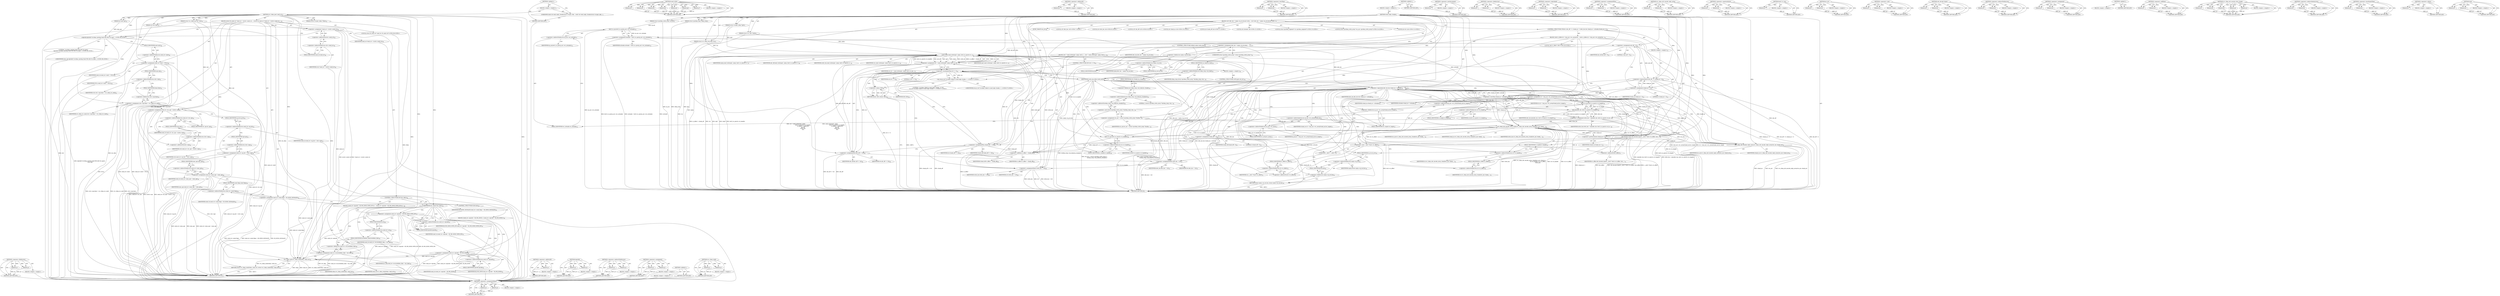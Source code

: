 digraph "svc_rdma_send" {
vulnerable_289 [label=<(METHOD,&lt;operator&gt;.assignmentMinus)>];
vulnerable_290 [label=<(PARAM,p1)>];
vulnerable_291 [label=<(PARAM,p2)>];
vulnerable_292 [label=<(BLOCK,&lt;empty&gt;,&lt;empty&gt;)>];
vulnerable_293 [label=<(METHOD_RETURN,ANY)>];
vulnerable_264 [label=<(METHOD,send_write)>];
vulnerable_265 [label=<(PARAM,p1)>];
vulnerable_266 [label=<(PARAM,p2)>];
vulnerable_267 [label=<(PARAM,p3)>];
vulnerable_268 [label=<(PARAM,p4)>];
vulnerable_269 [label=<(PARAM,p5)>];
vulnerable_270 [label=<(PARAM,p6)>];
vulnerable_271 [label=<(PARAM,p7)>];
vulnerable_272 [label=<(BLOCK,&lt;empty&gt;,&lt;empty&gt;)>];
vulnerable_273 [label=<(METHOD_RETURN,ANY)>];
vulnerable_214 [label=<(METHOD,&lt;operator&gt;.addressOf)>];
vulnerable_215 [label=<(PARAM,p1)>];
vulnerable_216 [label=<(BLOCK,&lt;empty&gt;,&lt;empty&gt;)>];
vulnerable_217 [label=<(METHOD_RETURN,ANY)>];
vulnerable_237 [label=<(METHOD,&lt;operator&gt;.lessThan)>];
vulnerable_238 [label=<(PARAM,p1)>];
vulnerable_239 [label=<(PARAM,p2)>];
vulnerable_240 [label=<(BLOCK,&lt;empty&gt;,&lt;empty&gt;)>];
vulnerable_241 [label=<(METHOD_RETURN,ANY)>];
vulnerable_6 [label=<(METHOD,&lt;global&gt;)<SUB>1</SUB>>];
vulnerable_7 [label=<(BLOCK,&lt;empty&gt;,&lt;empty&gt;)<SUB>1</SUB>>];
vulnerable_8 [label=<(METHOD,send_reply_chunks)<SUB>1</SUB>>];
vulnerable_9 [label=<(PARAM,struct svcxprt_rdma *xprt)<SUB>1</SUB>>];
vulnerable_10 [label=<(PARAM,struct rpcrdma_write_array *rp_ary)<SUB>2</SUB>>];
vulnerable_11 [label=<(PARAM,struct rpcrdma_msg *rdma_resp)<SUB>3</SUB>>];
vulnerable_12 [label=<(PARAM,struct svc_rqst *rqstp)<SUB>4</SUB>>];
vulnerable_13 [label=<(PARAM,struct svc_rdma_req_map *vec)<SUB>5</SUB>>];
vulnerable_14 [label=<(BLOCK,{
	u32 xfer_len = rqstp-&gt;rq_res.len;
	int write...,{
	u32 xfer_len = rqstp-&gt;rq_res.len;
	int write...)<SUB>6</SUB>>];
vulnerable_15 [label="<(LOCAL,u32 xfer_len: u32)<SUB>7</SUB>>"];
vulnerable_16 [label=<(&lt;operator&gt;.assignment,xfer_len = rqstp-&gt;rq_res.len)<SUB>7</SUB>>];
vulnerable_17 [label=<(IDENTIFIER,xfer_len,xfer_len = rqstp-&gt;rq_res.len)<SUB>7</SUB>>];
vulnerable_18 [label=<(&lt;operator&gt;.fieldAccess,rqstp-&gt;rq_res.len)<SUB>7</SUB>>];
vulnerable_19 [label=<(&lt;operator&gt;.indirectFieldAccess,rqstp-&gt;rq_res)<SUB>7</SUB>>];
vulnerable_20 [label=<(IDENTIFIER,rqstp,xfer_len = rqstp-&gt;rq_res.len)<SUB>7</SUB>>];
vulnerable_21 [label=<(FIELD_IDENTIFIER,rq_res,rq_res)<SUB>7</SUB>>];
vulnerable_22 [label=<(FIELD_IDENTIFIER,len,len)<SUB>7</SUB>>];
vulnerable_23 [label="<(LOCAL,int write_len: int)<SUB>8</SUB>>"];
vulnerable_24 [label="<(LOCAL,u32 xdr_off: u32)<SUB>9</SUB>>"];
vulnerable_25 [label="<(LOCAL,int chunk_no: int)<SUB>10</SUB>>"];
vulnerable_26 [label="<(LOCAL,int chunk_off: int)<SUB>11</SUB>>"];
vulnerable_27 [label="<(LOCAL,int nchunks: int)<SUB>12</SUB>>"];
vulnerable_28 [label="<(LOCAL,struct rpcrdma_segment* ch: rpcrdma_segment*)<SUB>13</SUB>>"];
vulnerable_29 [label="<(LOCAL,struct rpcrdma_write_array* res_ary: rpcrdma_write_array*)<SUB>14</SUB>>"];
vulnerable_30 [label="<(LOCAL,int ret: int)<SUB>15</SUB>>"];
vulnerable_31 [label=<(&lt;operator&gt;.assignment,res_ary = (struct rpcrdma_write_array *)
		&amp;rdm...)<SUB>19</SUB>>];
vulnerable_32 [label=<(IDENTIFIER,res_ary,res_ary = (struct rpcrdma_write_array *)
		&amp;rdm...)<SUB>19</SUB>>];
vulnerable_33 [label=<(&lt;operator&gt;.cast,(struct rpcrdma_write_array *)
		&amp;rdma_resp-&gt;rm...)<SUB>19</SUB>>];
vulnerable_34 [label=<(UNKNOWN,struct rpcrdma_write_array *,struct rpcrdma_write_array *)<SUB>19</SUB>>];
vulnerable_35 [label=<(&lt;operator&gt;.addressOf,&amp;rdma_resp-&gt;rm_body.rm_chunks[2])<SUB>20</SUB>>];
vulnerable_36 [label=<(&lt;operator&gt;.indirectIndexAccess,rdma_resp-&gt;rm_body.rm_chunks[2])<SUB>20</SUB>>];
vulnerable_37 [label=<(&lt;operator&gt;.fieldAccess,rdma_resp-&gt;rm_body.rm_chunks)<SUB>20</SUB>>];
vulnerable_38 [label=<(&lt;operator&gt;.indirectFieldAccess,rdma_resp-&gt;rm_body)<SUB>20</SUB>>];
vulnerable_39 [label=<(IDENTIFIER,rdma_resp,(struct rpcrdma_write_array *)
		&amp;rdma_resp-&gt;rm...)<SUB>20</SUB>>];
vulnerable_40 [label=<(FIELD_IDENTIFIER,rm_body,rm_body)<SUB>20</SUB>>];
vulnerable_41 [label=<(FIELD_IDENTIFIER,rm_chunks,rm_chunks)<SUB>20</SUB>>];
vulnerable_42 [label=<(LITERAL,2,(struct rpcrdma_write_array *)
		&amp;rdma_resp-&gt;rm...)<SUB>20</SUB>>];
vulnerable_43 [label=<(&lt;operator&gt;.assignment,nchunks = be32_to_cpu(rp_ary-&gt;wc_nchunks))<SUB>22</SUB>>];
vulnerable_44 [label=<(IDENTIFIER,nchunks,nchunks = be32_to_cpu(rp_ary-&gt;wc_nchunks))<SUB>22</SUB>>];
vulnerable_45 [label=<(be32_to_cpu,be32_to_cpu(rp_ary-&gt;wc_nchunks))<SUB>22</SUB>>];
vulnerable_46 [label=<(&lt;operator&gt;.indirectFieldAccess,rp_ary-&gt;wc_nchunks)<SUB>22</SUB>>];
vulnerable_47 [label=<(IDENTIFIER,rp_ary,be32_to_cpu(rp_ary-&gt;wc_nchunks))<SUB>22</SUB>>];
vulnerable_48 [label=<(FIELD_IDENTIFIER,wc_nchunks,wc_nchunks)<SUB>22</SUB>>];
vulnerable_49 [label=<(CONTROL_STRUCTURE,FOR,for (xdr_off = 0, chunk_no = 0;xfer_len &amp;&amp; chunk_no &lt; nchunks;chunk_no++))<SUB>23</SUB>>];
vulnerable_50 [label=<(BLOCK,&lt;empty&gt;,&lt;empty&gt;)<SUB>23</SUB>>];
vulnerable_51 [label=<(&lt;operator&gt;.expressionList,xdr_off = 0, chunk_no = 0)<SUB>23</SUB>>];
vulnerable_52 [label=<(&lt;operator&gt;.assignment,xdr_off = 0)<SUB>23</SUB>>];
vulnerable_53 [label=<(IDENTIFIER,xdr_off,xdr_off = 0)<SUB>23</SUB>>];
vulnerable_54 [label=<(LITERAL,0,xdr_off = 0)<SUB>23</SUB>>];
vulnerable_55 [label=<(&lt;operator&gt;.assignment,chunk_no = 0)<SUB>23</SUB>>];
vulnerable_56 [label=<(IDENTIFIER,chunk_no,chunk_no = 0)<SUB>23</SUB>>];
vulnerable_57 [label=<(LITERAL,0,chunk_no = 0)<SUB>23</SUB>>];
vulnerable_58 [label=<(&lt;operator&gt;.logicalAnd,xfer_len &amp;&amp; chunk_no &lt; nchunks)<SUB>24</SUB>>];
vulnerable_59 [label=<(IDENTIFIER,xfer_len,xfer_len &amp;&amp; chunk_no &lt; nchunks)<SUB>24</SUB>>];
vulnerable_60 [label=<(&lt;operator&gt;.lessThan,chunk_no &lt; nchunks)<SUB>24</SUB>>];
vulnerable_61 [label=<(IDENTIFIER,chunk_no,chunk_no &lt; nchunks)<SUB>24</SUB>>];
vulnerable_62 [label=<(IDENTIFIER,nchunks,chunk_no &lt; nchunks)<SUB>24</SUB>>];
vulnerable_63 [label=<(&lt;operator&gt;.postIncrement,chunk_no++)<SUB>25</SUB>>];
vulnerable_64 [label=<(IDENTIFIER,chunk_no,chunk_no++)<SUB>25</SUB>>];
vulnerable_65 [label=<(BLOCK,{
		u64 rs_offset;
		ch = &amp;rp_ary-&gt;wc_array[chu...,{
		u64 rs_offset;
		ch = &amp;rp_ary-&gt;wc_array[chu...)<SUB>25</SUB>>];
vulnerable_66 [label="<(LOCAL,u64 rs_offset: u64)<SUB>26</SUB>>"];
vulnerable_67 [label=<(&lt;operator&gt;.assignment,ch = &amp;rp_ary-&gt;wc_array[chunk_no].wc_target)<SUB>27</SUB>>];
vulnerable_68 [label=<(IDENTIFIER,ch,ch = &amp;rp_ary-&gt;wc_array[chunk_no].wc_target)<SUB>27</SUB>>];
vulnerable_69 [label=<(&lt;operator&gt;.addressOf,&amp;rp_ary-&gt;wc_array[chunk_no].wc_target)<SUB>27</SUB>>];
vulnerable_70 [label=<(&lt;operator&gt;.fieldAccess,rp_ary-&gt;wc_array[chunk_no].wc_target)<SUB>27</SUB>>];
vulnerable_71 [label=<(&lt;operator&gt;.indirectIndexAccess,rp_ary-&gt;wc_array[chunk_no])<SUB>27</SUB>>];
vulnerable_72 [label=<(&lt;operator&gt;.indirectFieldAccess,rp_ary-&gt;wc_array)<SUB>27</SUB>>];
vulnerable_73 [label=<(IDENTIFIER,rp_ary,ch = &amp;rp_ary-&gt;wc_array[chunk_no].wc_target)<SUB>27</SUB>>];
vulnerable_74 [label=<(FIELD_IDENTIFIER,wc_array,wc_array)<SUB>27</SUB>>];
vulnerable_75 [label=<(IDENTIFIER,chunk_no,ch = &amp;rp_ary-&gt;wc_array[chunk_no].wc_target)<SUB>27</SUB>>];
vulnerable_76 [label=<(FIELD_IDENTIFIER,wc_target,wc_target)<SUB>27</SUB>>];
vulnerable_77 [label=<(&lt;operator&gt;.assignment,write_len = min(xfer_len, be32_to_cpu(ch-&gt;rs_le...)<SUB>28</SUB>>];
vulnerable_78 [label=<(IDENTIFIER,write_len,write_len = min(xfer_len, be32_to_cpu(ch-&gt;rs_le...)<SUB>28</SUB>>];
vulnerable_79 [label=<(min,min(xfer_len, be32_to_cpu(ch-&gt;rs_length)))<SUB>28</SUB>>];
vulnerable_80 [label=<(IDENTIFIER,xfer_len,min(xfer_len, be32_to_cpu(ch-&gt;rs_length)))<SUB>28</SUB>>];
vulnerable_81 [label=<(be32_to_cpu,be32_to_cpu(ch-&gt;rs_length))<SUB>28</SUB>>];
vulnerable_82 [label=<(&lt;operator&gt;.indirectFieldAccess,ch-&gt;rs_length)<SUB>28</SUB>>];
vulnerable_83 [label=<(IDENTIFIER,ch,be32_to_cpu(ch-&gt;rs_length))<SUB>28</SUB>>];
vulnerable_84 [label=<(FIELD_IDENTIFIER,rs_length,rs_length)<SUB>28</SUB>>];
vulnerable_85 [label=<(xdr_decode_hyper,xdr_decode_hyper((__be32 *)&amp;ch-&gt;rs_offset, &amp;rs_...)<SUB>31</SUB>>];
vulnerable_86 [label=<(&lt;operator&gt;.cast,(__be32 *)&amp;ch-&gt;rs_offset)<SUB>31</SUB>>];
vulnerable_87 [label=<(UNKNOWN,__be32 *,__be32 *)<SUB>31</SUB>>];
vulnerable_88 [label=<(&lt;operator&gt;.addressOf,&amp;ch-&gt;rs_offset)<SUB>31</SUB>>];
vulnerable_89 [label=<(&lt;operator&gt;.indirectFieldAccess,ch-&gt;rs_offset)<SUB>31</SUB>>];
vulnerable_90 [label=<(IDENTIFIER,ch,(__be32 *)&amp;ch-&gt;rs_offset)<SUB>31</SUB>>];
vulnerable_91 [label=<(FIELD_IDENTIFIER,rs_offset,rs_offset)<SUB>31</SUB>>];
vulnerable_92 [label=<(&lt;operator&gt;.addressOf,&amp;rs_offset)<SUB>31</SUB>>];
vulnerable_93 [label=<(IDENTIFIER,rs_offset,xdr_decode_hyper((__be32 *)&amp;ch-&gt;rs_offset, &amp;rs_...)<SUB>31</SUB>>];
vulnerable_94 [label=<(svc_rdma_xdr_encode_array_chunk,svc_rdma_xdr_encode_array_chunk(res_ary, chunk_...)<SUB>32</SUB>>];
vulnerable_95 [label=<(IDENTIFIER,res_ary,svc_rdma_xdr_encode_array_chunk(res_ary, chunk_...)<SUB>32</SUB>>];
vulnerable_96 [label=<(IDENTIFIER,chunk_no,svc_rdma_xdr_encode_array_chunk(res_ary, chunk_...)<SUB>32</SUB>>];
vulnerable_97 [label=<(&lt;operator&gt;.indirectFieldAccess,ch-&gt;rs_handle)<SUB>33</SUB>>];
vulnerable_98 [label=<(IDENTIFIER,ch,svc_rdma_xdr_encode_array_chunk(res_ary, chunk_...)<SUB>33</SUB>>];
vulnerable_99 [label=<(FIELD_IDENTIFIER,rs_handle,rs_handle)<SUB>33</SUB>>];
vulnerable_100 [label=<(&lt;operator&gt;.indirectFieldAccess,ch-&gt;rs_offset)<SUB>33</SUB>>];
vulnerable_101 [label=<(IDENTIFIER,ch,svc_rdma_xdr_encode_array_chunk(res_ary, chunk_...)<SUB>33</SUB>>];
vulnerable_102 [label=<(FIELD_IDENTIFIER,rs_offset,rs_offset)<SUB>33</SUB>>];
vulnerable_103 [label=<(IDENTIFIER,write_len,svc_rdma_xdr_encode_array_chunk(res_ary, chunk_...)<SUB>34</SUB>>];
vulnerable_104 [label=<(&lt;operator&gt;.assignment,chunk_off = 0)<SUB>35</SUB>>];
vulnerable_105 [label=<(IDENTIFIER,chunk_off,chunk_off = 0)<SUB>35</SUB>>];
vulnerable_106 [label=<(LITERAL,0,chunk_off = 0)<SUB>35</SUB>>];
vulnerable_107 [label=<(CONTROL_STRUCTURE,WHILE,while (write_len))<SUB>36</SUB>>];
vulnerable_108 [label=<(IDENTIFIER,write_len,while (write_len))<SUB>36</SUB>>];
vulnerable_109 [label=<(BLOCK,{
			ret = send_write(xprt, rqstp,
					 be32_t...,{
			ret = send_write(xprt, rqstp,
					 be32_t...)<SUB>36</SUB>>];
vulnerable_110 [label=<(&lt;operator&gt;.assignment,ret = send_write(xprt, rqstp,
					 be32_to_cpu...)<SUB>37</SUB>>];
vulnerable_111 [label=<(IDENTIFIER,ret,ret = send_write(xprt, rqstp,
					 be32_to_cpu...)<SUB>37</SUB>>];
vulnerable_112 [label=<(send_write,send_write(xprt, rqstp,
					 be32_to_cpu(ch-&gt;r...)<SUB>37</SUB>>];
vulnerable_113 [label=<(IDENTIFIER,xprt,send_write(xprt, rqstp,
					 be32_to_cpu(ch-&gt;r...)<SUB>37</SUB>>];
vulnerable_114 [label=<(IDENTIFIER,rqstp,send_write(xprt, rqstp,
					 be32_to_cpu(ch-&gt;r...)<SUB>37</SUB>>];
vulnerable_115 [label=<(be32_to_cpu,be32_to_cpu(ch-&gt;rs_handle))<SUB>38</SUB>>];
vulnerable_116 [label=<(&lt;operator&gt;.indirectFieldAccess,ch-&gt;rs_handle)<SUB>38</SUB>>];
vulnerable_117 [label=<(IDENTIFIER,ch,be32_to_cpu(ch-&gt;rs_handle))<SUB>38</SUB>>];
vulnerable_118 [label=<(FIELD_IDENTIFIER,rs_handle,rs_handle)<SUB>38</SUB>>];
vulnerable_119 [label=<(&lt;operator&gt;.addition,rs_offset + chunk_off)<SUB>39</SUB>>];
vulnerable_120 [label=<(IDENTIFIER,rs_offset,rs_offset + chunk_off)<SUB>39</SUB>>];
vulnerable_121 [label=<(IDENTIFIER,chunk_off,rs_offset + chunk_off)<SUB>39</SUB>>];
vulnerable_122 [label=<(IDENTIFIER,xdr_off,send_write(xprt, rqstp,
					 be32_to_cpu(ch-&gt;r...)<SUB>40</SUB>>];
vulnerable_123 [label=<(IDENTIFIER,write_len,send_write(xprt, rqstp,
					 be32_to_cpu(ch-&gt;r...)<SUB>41</SUB>>];
vulnerable_124 [label=<(IDENTIFIER,vec,send_write(xprt, rqstp,
					 be32_to_cpu(ch-&gt;r...)<SUB>42</SUB>>];
vulnerable_125 [label=<(CONTROL_STRUCTURE,IF,if (ret &lt;= 0))<SUB>43</SUB>>];
vulnerable_126 [label=<(&lt;operator&gt;.lessEqualsThan,ret &lt;= 0)<SUB>43</SUB>>];
vulnerable_127 [label=<(IDENTIFIER,ret,ret &lt;= 0)<SUB>43</SUB>>];
vulnerable_128 [label=<(LITERAL,0,ret &lt;= 0)<SUB>43</SUB>>];
vulnerable_129 [label=<(BLOCK,&lt;empty&gt;,&lt;empty&gt;)<SUB>44</SUB>>];
vulnerable_130 [label=<(CONTROL_STRUCTURE,GOTO,goto out_err;)<SUB>44</SUB>>];
vulnerable_131 [label=<(&lt;operator&gt;.assignmentPlus,chunk_off += ret)<SUB>45</SUB>>];
vulnerable_132 [label=<(IDENTIFIER,chunk_off,chunk_off += ret)<SUB>45</SUB>>];
vulnerable_133 [label=<(IDENTIFIER,ret,chunk_off += ret)<SUB>45</SUB>>];
vulnerable_134 [label=<(&lt;operator&gt;.assignmentPlus,xdr_off += ret)<SUB>46</SUB>>];
vulnerable_135 [label=<(IDENTIFIER,xdr_off,xdr_off += ret)<SUB>46</SUB>>];
vulnerable_136 [label=<(IDENTIFIER,ret,xdr_off += ret)<SUB>46</SUB>>];
vulnerable_137 [label=<(&lt;operator&gt;.assignmentMinus,xfer_len -= ret)<SUB>47</SUB>>];
vulnerable_138 [label=<(IDENTIFIER,xfer_len,xfer_len -= ret)<SUB>47</SUB>>];
vulnerable_139 [label=<(IDENTIFIER,ret,xfer_len -= ret)<SUB>47</SUB>>];
vulnerable_140 [label=<(&lt;operator&gt;.assignmentMinus,write_len -= ret)<SUB>48</SUB>>];
vulnerable_141 [label=<(IDENTIFIER,write_len,write_len -= ret)<SUB>48</SUB>>];
vulnerable_142 [label=<(IDENTIFIER,ret,write_len -= ret)<SUB>48</SUB>>];
vulnerable_143 [label=<(svc_rdma_xdr_encode_reply_array,svc_rdma_xdr_encode_reply_array(res_ary, chunk_no))<SUB>52</SUB>>];
vulnerable_144 [label=<(IDENTIFIER,res_ary,svc_rdma_xdr_encode_reply_array(res_ary, chunk_no))<SUB>52</SUB>>];
vulnerable_145 [label=<(IDENTIFIER,chunk_no,svc_rdma_xdr_encode_reply_array(res_ary, chunk_no))<SUB>52</SUB>>];
vulnerable_146 [label=<(RETURN,return rqstp-&gt;rq_res.len;,return rqstp-&gt;rq_res.len;)<SUB>54</SUB>>];
vulnerable_147 [label=<(&lt;operator&gt;.fieldAccess,rqstp-&gt;rq_res.len)<SUB>54</SUB>>];
vulnerable_148 [label=<(&lt;operator&gt;.indirectFieldAccess,rqstp-&gt;rq_res)<SUB>54</SUB>>];
vulnerable_149 [label=<(IDENTIFIER,rqstp,return rqstp-&gt;rq_res.len;)<SUB>54</SUB>>];
vulnerable_150 [label=<(FIELD_IDENTIFIER,rq_res,rq_res)<SUB>54</SUB>>];
vulnerable_151 [label=<(FIELD_IDENTIFIER,len,len)<SUB>54</SUB>>];
vulnerable_152 [label=<(JUMP_TARGET,out_err)<SUB>56</SUB>>];
vulnerable_153 [label="<(pr_err,pr_err(&quot;svcrdma: failed to send reply chunks, r...)<SUB>57</SUB>>"];
vulnerable_154 [label="<(LITERAL,&quot;svcrdma: failed to send reply chunks, rc=%d\n&quot;,pr_err(&quot;svcrdma: failed to send reply chunks, r...)<SUB>57</SUB>>"];
vulnerable_155 [label="<(IDENTIFIER,ret,pr_err(&quot;svcrdma: failed to send reply chunks, r...)<SUB>57</SUB>>"];
vulnerable_156 [label=<(RETURN,return -EIO;,return -EIO;)<SUB>58</SUB>>];
vulnerable_157 [label=<(&lt;operator&gt;.minus,-EIO)<SUB>58</SUB>>];
vulnerable_158 [label=<(IDENTIFIER,EIO,-EIO)<SUB>58</SUB>>];
vulnerable_159 [label=<(METHOD_RETURN,int)<SUB>1</SUB>>];
vulnerable_161 [label=<(METHOD_RETURN,ANY)<SUB>1</SUB>>];
vulnerable_242 [label=<(METHOD,&lt;operator&gt;.postIncrement)>];
vulnerable_243 [label=<(PARAM,p1)>];
vulnerable_244 [label=<(BLOCK,&lt;empty&gt;,&lt;empty&gt;)>];
vulnerable_245 [label=<(METHOD_RETURN,ANY)>];
vulnerable_199 [label=<(METHOD,&lt;operator&gt;.fieldAccess)>];
vulnerable_200 [label=<(PARAM,p1)>];
vulnerable_201 [label=<(PARAM,p2)>];
vulnerable_202 [label=<(BLOCK,&lt;empty&gt;,&lt;empty&gt;)>];
vulnerable_203 [label=<(METHOD_RETURN,ANY)>];
vulnerable_232 [label=<(METHOD,&lt;operator&gt;.logicalAnd)>];
vulnerable_233 [label=<(PARAM,p1)>];
vulnerable_234 [label=<(PARAM,p2)>];
vulnerable_235 [label=<(BLOCK,&lt;empty&gt;,&lt;empty&gt;)>];
vulnerable_236 [label=<(METHOD_RETURN,ANY)>];
vulnerable_284 [label=<(METHOD,&lt;operator&gt;.assignmentPlus)>];
vulnerable_285 [label=<(PARAM,p1)>];
vulnerable_286 [label=<(PARAM,p2)>];
vulnerable_287 [label=<(BLOCK,&lt;empty&gt;,&lt;empty&gt;)>];
vulnerable_288 [label=<(METHOD_RETURN,ANY)>];
vulnerable_294 [label=<(METHOD,svc_rdma_xdr_encode_reply_array)>];
vulnerable_295 [label=<(PARAM,p1)>];
vulnerable_296 [label=<(PARAM,p2)>];
vulnerable_297 [label=<(BLOCK,&lt;empty&gt;,&lt;empty&gt;)>];
vulnerable_298 [label=<(METHOD_RETURN,ANY)>];
vulnerable_227 [label=<(METHOD,&lt;operator&gt;.expressionList)>];
vulnerable_228 [label=<(PARAM,p1)>];
vulnerable_229 [label=<(PARAM,p2)>];
vulnerable_230 [label=<(BLOCK,&lt;empty&gt;,&lt;empty&gt;)>];
vulnerable_231 [label=<(METHOD_RETURN,ANY)>];
vulnerable_223 [label=<(METHOD,be32_to_cpu)>];
vulnerable_224 [label=<(PARAM,p1)>];
vulnerable_225 [label=<(BLOCK,&lt;empty&gt;,&lt;empty&gt;)>];
vulnerable_226 [label=<(METHOD_RETURN,ANY)>];
vulnerable_299 [label=<(METHOD,pr_err)>];
vulnerable_300 [label=<(PARAM,p1)>];
vulnerable_301 [label=<(PARAM,p2)>];
vulnerable_302 [label=<(BLOCK,&lt;empty&gt;,&lt;empty&gt;)>];
vulnerable_303 [label=<(METHOD_RETURN,ANY)>];
vulnerable_209 [label=<(METHOD,&lt;operator&gt;.cast)>];
vulnerable_210 [label=<(PARAM,p1)>];
vulnerable_211 [label=<(PARAM,p2)>];
vulnerable_212 [label=<(BLOCK,&lt;empty&gt;,&lt;empty&gt;)>];
vulnerable_213 [label=<(METHOD_RETURN,ANY)>];
vulnerable_251 [label=<(METHOD,xdr_decode_hyper)>];
vulnerable_252 [label=<(PARAM,p1)>];
vulnerable_253 [label=<(PARAM,p2)>];
vulnerable_254 [label=<(BLOCK,&lt;empty&gt;,&lt;empty&gt;)>];
vulnerable_255 [label=<(METHOD_RETURN,ANY)>];
vulnerable_204 [label=<(METHOD,&lt;operator&gt;.indirectFieldAccess)>];
vulnerable_205 [label=<(PARAM,p1)>];
vulnerable_206 [label=<(PARAM,p2)>];
vulnerable_207 [label=<(BLOCK,&lt;empty&gt;,&lt;empty&gt;)>];
vulnerable_208 [label=<(METHOD_RETURN,ANY)>];
vulnerable_194 [label=<(METHOD,&lt;operator&gt;.assignment)>];
vulnerable_195 [label=<(PARAM,p1)>];
vulnerable_196 [label=<(PARAM,p2)>];
vulnerable_197 [label=<(BLOCK,&lt;empty&gt;,&lt;empty&gt;)>];
vulnerable_198 [label=<(METHOD_RETURN,ANY)>];
vulnerable_188 [label=<(METHOD,&lt;global&gt;)<SUB>1</SUB>>];
vulnerable_189 [label=<(BLOCK,&lt;empty&gt;,&lt;empty&gt;)>];
vulnerable_190 [label=<(METHOD_RETURN,ANY)>];
vulnerable_274 [label=<(METHOD,&lt;operator&gt;.addition)>];
vulnerable_275 [label=<(PARAM,p1)>];
vulnerable_276 [label=<(PARAM,p2)>];
vulnerable_277 [label=<(BLOCK,&lt;empty&gt;,&lt;empty&gt;)>];
vulnerable_278 [label=<(METHOD_RETURN,ANY)>];
vulnerable_256 [label=<(METHOD,svc_rdma_xdr_encode_array_chunk)>];
vulnerable_257 [label=<(PARAM,p1)>];
vulnerable_258 [label=<(PARAM,p2)>];
vulnerable_259 [label=<(PARAM,p3)>];
vulnerable_260 [label=<(PARAM,p4)>];
vulnerable_261 [label=<(PARAM,p5)>];
vulnerable_262 [label=<(BLOCK,&lt;empty&gt;,&lt;empty&gt;)>];
vulnerable_263 [label=<(METHOD_RETURN,ANY)>];
vulnerable_218 [label=<(METHOD,&lt;operator&gt;.indirectIndexAccess)>];
vulnerable_219 [label=<(PARAM,p1)>];
vulnerable_220 [label=<(PARAM,p2)>];
vulnerable_221 [label=<(BLOCK,&lt;empty&gt;,&lt;empty&gt;)>];
vulnerable_222 [label=<(METHOD_RETURN,ANY)>];
vulnerable_279 [label=<(METHOD,&lt;operator&gt;.lessEqualsThan)>];
vulnerable_280 [label=<(PARAM,p1)>];
vulnerable_281 [label=<(PARAM,p2)>];
vulnerable_282 [label=<(BLOCK,&lt;empty&gt;,&lt;empty&gt;)>];
vulnerable_283 [label=<(METHOD_RETURN,ANY)>];
vulnerable_304 [label=<(METHOD,&lt;operator&gt;.minus)>];
vulnerable_305 [label=<(PARAM,p1)>];
vulnerable_306 [label=<(BLOCK,&lt;empty&gt;,&lt;empty&gt;)>];
vulnerable_307 [label=<(METHOD_RETURN,ANY)>];
vulnerable_246 [label=<(METHOD,min)>];
vulnerable_247 [label=<(PARAM,p1)>];
vulnerable_248 [label=<(PARAM,p2)>];
vulnerable_249 [label=<(BLOCK,&lt;empty&gt;,&lt;empty&gt;)>];
vulnerable_250 [label=<(METHOD_RETURN,ANY)>];
fixed_134 [label=<(METHOD,&lt;operator&gt;.fieldAccess)>];
fixed_135 [label=<(PARAM,p1)>];
fixed_136 [label=<(PARAM,p2)>];
fixed_137 [label=<(BLOCK,&lt;empty&gt;,&lt;empty&gt;)>];
fixed_138 [label=<(METHOD_RETURN,ANY)>];
fixed_6 [label=<(METHOD,&lt;global&gt;)<SUB>1</SUB>>];
fixed_7 [label=<(BLOCK,&lt;empty&gt;,&lt;empty&gt;)<SUB>1</SUB>>];
fixed_8 [label=<(UNKNOWN,static int send_reply_chunks(struct svcxprt_rdm...,static int send_reply_chunks(struct svcxprt_rdm...)<SUB>1</SUB>>];
fixed_9 [label=<(METHOD,svc_rdma_post_send_wr)<SUB>32</SUB>>];
fixed_10 [label=<(PARAM,struct svcxprt_rdma *rdma)<SUB>32</SUB>>];
fixed_11 [label=<(PARAM,struct svc_rdma_op_ctxt *ctxt)<SUB>33</SUB>>];
fixed_12 [label=<(PARAM,int num_sge)<SUB>33</SUB>>];
fixed_13 [label=<(PARAM,u32 inv_rkey)<SUB>34</SUB>>];
fixed_14 [label=<(BLOCK,{
	struct ib_send_wr *send_wr = &amp;ctxt-&gt;send_wr;...,{
	struct ib_send_wr *send_wr = &amp;ctxt-&gt;send_wr;...)<SUB>35</SUB>>];
fixed_15 [label="<(LOCAL,struct ib_send_wr* send_wr: ib_send_wr*)<SUB>36</SUB>>"];
fixed_16 [label=<(&lt;operator&gt;.assignment,*send_wr = &amp;ctxt-&gt;send_wr)<SUB>36</SUB>>];
fixed_17 [label=<(IDENTIFIER,send_wr,*send_wr = &amp;ctxt-&gt;send_wr)<SUB>36</SUB>>];
fixed_18 [label=<(&lt;operator&gt;.addressOf,&amp;ctxt-&gt;send_wr)<SUB>36</SUB>>];
fixed_19 [label=<(&lt;operator&gt;.indirectFieldAccess,ctxt-&gt;send_wr)<SUB>36</SUB>>];
fixed_20 [label=<(IDENTIFIER,ctxt,*send_wr = &amp;ctxt-&gt;send_wr)<SUB>36</SUB>>];
fixed_21 [label=<(FIELD_IDENTIFIER,send_wr,send_wr)<SUB>36</SUB>>];
fixed_22 [label="<(dprintk,dprintk(&quot;svcrdma: posting Send WR with %u sge(s...)<SUB>38</SUB>>"];
fixed_23 [label="<(LITERAL,&quot;svcrdma: posting Send WR with %u sge(s)\n&quot;,dprintk(&quot;svcrdma: posting Send WR with %u sge(s...)<SUB>38</SUB>>"];
fixed_24 [label="<(IDENTIFIER,num_sge,dprintk(&quot;svcrdma: posting Send WR with %u sge(s...)<SUB>38</SUB>>"];
fixed_25 [label=<(&lt;operator&gt;.assignment,send_wr-&gt;next = NULL)<SUB>40</SUB>>];
fixed_26 [label=<(&lt;operator&gt;.indirectFieldAccess,send_wr-&gt;next)<SUB>40</SUB>>];
fixed_27 [label=<(IDENTIFIER,send_wr,send_wr-&gt;next = NULL)<SUB>40</SUB>>];
fixed_28 [label=<(FIELD_IDENTIFIER,next,next)<SUB>40</SUB>>];
fixed_29 [label=<(IDENTIFIER,NULL,send_wr-&gt;next = NULL)<SUB>40</SUB>>];
fixed_30 [label=<(&lt;operator&gt;.assignment,ctxt-&gt;cqe.done = svc_rdma_wc_send)<SUB>41</SUB>>];
fixed_31 [label=<(&lt;operator&gt;.fieldAccess,ctxt-&gt;cqe.done)<SUB>41</SUB>>];
fixed_32 [label=<(&lt;operator&gt;.indirectFieldAccess,ctxt-&gt;cqe)<SUB>41</SUB>>];
fixed_33 [label=<(IDENTIFIER,ctxt,ctxt-&gt;cqe.done = svc_rdma_wc_send)<SUB>41</SUB>>];
fixed_34 [label=<(FIELD_IDENTIFIER,cqe,cqe)<SUB>41</SUB>>];
fixed_35 [label=<(FIELD_IDENTIFIER,done,done)<SUB>41</SUB>>];
fixed_36 [label=<(IDENTIFIER,svc_rdma_wc_send,ctxt-&gt;cqe.done = svc_rdma_wc_send)<SUB>41</SUB>>];
fixed_37 [label=<(&lt;operator&gt;.assignment,send_wr-&gt;wr_cqe = &amp;ctxt-&gt;cqe)<SUB>42</SUB>>];
fixed_38 [label=<(&lt;operator&gt;.indirectFieldAccess,send_wr-&gt;wr_cqe)<SUB>42</SUB>>];
fixed_39 [label=<(IDENTIFIER,send_wr,send_wr-&gt;wr_cqe = &amp;ctxt-&gt;cqe)<SUB>42</SUB>>];
fixed_40 [label=<(FIELD_IDENTIFIER,wr_cqe,wr_cqe)<SUB>42</SUB>>];
fixed_41 [label=<(&lt;operator&gt;.addressOf,&amp;ctxt-&gt;cqe)<SUB>42</SUB>>];
fixed_42 [label=<(&lt;operator&gt;.indirectFieldAccess,ctxt-&gt;cqe)<SUB>42</SUB>>];
fixed_43 [label=<(IDENTIFIER,ctxt,send_wr-&gt;wr_cqe = &amp;ctxt-&gt;cqe)<SUB>42</SUB>>];
fixed_44 [label=<(FIELD_IDENTIFIER,cqe,cqe)<SUB>42</SUB>>];
fixed_45 [label=<(&lt;operator&gt;.assignment,send_wr-&gt;sg_list = ctxt-&gt;sge)<SUB>43</SUB>>];
fixed_46 [label=<(&lt;operator&gt;.indirectFieldAccess,send_wr-&gt;sg_list)<SUB>43</SUB>>];
fixed_47 [label=<(IDENTIFIER,send_wr,send_wr-&gt;sg_list = ctxt-&gt;sge)<SUB>43</SUB>>];
fixed_48 [label=<(FIELD_IDENTIFIER,sg_list,sg_list)<SUB>43</SUB>>];
fixed_49 [label=<(&lt;operator&gt;.indirectFieldAccess,ctxt-&gt;sge)<SUB>43</SUB>>];
fixed_50 [label=<(IDENTIFIER,ctxt,send_wr-&gt;sg_list = ctxt-&gt;sge)<SUB>43</SUB>>];
fixed_51 [label=<(FIELD_IDENTIFIER,sge,sge)<SUB>43</SUB>>];
fixed_52 [label=<(&lt;operator&gt;.assignment,send_wr-&gt;num_sge = num_sge)<SUB>44</SUB>>];
fixed_53 [label=<(&lt;operator&gt;.indirectFieldAccess,send_wr-&gt;num_sge)<SUB>44</SUB>>];
fixed_54 [label=<(IDENTIFIER,send_wr,send_wr-&gt;num_sge = num_sge)<SUB>44</SUB>>];
fixed_55 [label=<(FIELD_IDENTIFIER,num_sge,num_sge)<SUB>44</SUB>>];
fixed_56 [label=<(IDENTIFIER,num_sge,send_wr-&gt;num_sge = num_sge)<SUB>44</SUB>>];
fixed_57 [label=<(&lt;operator&gt;.assignment,send_wr-&gt;send_flags = IB_SEND_SIGNALED)<SUB>45</SUB>>];
fixed_58 [label=<(&lt;operator&gt;.indirectFieldAccess,send_wr-&gt;send_flags)<SUB>45</SUB>>];
fixed_59 [label=<(IDENTIFIER,send_wr,send_wr-&gt;send_flags = IB_SEND_SIGNALED)<SUB>45</SUB>>];
fixed_60 [label=<(FIELD_IDENTIFIER,send_flags,send_flags)<SUB>45</SUB>>];
fixed_61 [label=<(IDENTIFIER,IB_SEND_SIGNALED,send_wr-&gt;send_flags = IB_SEND_SIGNALED)<SUB>45</SUB>>];
fixed_62 [label=<(CONTROL_STRUCTURE,IF,if (inv_rkey))<SUB>46</SUB>>];
fixed_63 [label=<(IDENTIFIER,inv_rkey,if (inv_rkey))<SUB>46</SUB>>];
fixed_64 [label=<(BLOCK,{
		send_wr-&gt;opcode = IB_WR_SEND_WITH_INV;
		se...,{
		send_wr-&gt;opcode = IB_WR_SEND_WITH_INV;
		se...)<SUB>46</SUB>>];
fixed_65 [label=<(&lt;operator&gt;.assignment,send_wr-&gt;opcode = IB_WR_SEND_WITH_INV)<SUB>47</SUB>>];
fixed_66 [label=<(&lt;operator&gt;.indirectFieldAccess,send_wr-&gt;opcode)<SUB>47</SUB>>];
fixed_67 [label=<(IDENTIFIER,send_wr,send_wr-&gt;opcode = IB_WR_SEND_WITH_INV)<SUB>47</SUB>>];
fixed_68 [label=<(FIELD_IDENTIFIER,opcode,opcode)<SUB>47</SUB>>];
fixed_69 [label=<(IDENTIFIER,IB_WR_SEND_WITH_INV,send_wr-&gt;opcode = IB_WR_SEND_WITH_INV)<SUB>47</SUB>>];
fixed_70 [label=<(&lt;operator&gt;.assignment,send_wr-&gt;ex.invalidate_rkey = inv_rkey)<SUB>48</SUB>>];
fixed_71 [label=<(&lt;operator&gt;.fieldAccess,send_wr-&gt;ex.invalidate_rkey)<SUB>48</SUB>>];
fixed_72 [label=<(&lt;operator&gt;.indirectFieldAccess,send_wr-&gt;ex)<SUB>48</SUB>>];
fixed_73 [label=<(IDENTIFIER,send_wr,send_wr-&gt;ex.invalidate_rkey = inv_rkey)<SUB>48</SUB>>];
fixed_74 [label=<(FIELD_IDENTIFIER,ex,ex)<SUB>48</SUB>>];
fixed_75 [label=<(FIELD_IDENTIFIER,invalidate_rkey,invalidate_rkey)<SUB>48</SUB>>];
fixed_76 [label=<(IDENTIFIER,inv_rkey,send_wr-&gt;ex.invalidate_rkey = inv_rkey)<SUB>48</SUB>>];
fixed_77 [label=<(CONTROL_STRUCTURE,ELSE,else)<SUB>49</SUB>>];
fixed_78 [label=<(BLOCK,{
		send_wr-&gt;opcode = IB_WR_SEND;
	},{
		send_wr-&gt;opcode = IB_WR_SEND;
	})<SUB>49</SUB>>];
fixed_79 [label=<(&lt;operator&gt;.assignment,send_wr-&gt;opcode = IB_WR_SEND)<SUB>50</SUB>>];
fixed_80 [label=<(&lt;operator&gt;.indirectFieldAccess,send_wr-&gt;opcode)<SUB>50</SUB>>];
fixed_81 [label=<(IDENTIFIER,send_wr,send_wr-&gt;opcode = IB_WR_SEND)<SUB>50</SUB>>];
fixed_82 [label=<(FIELD_IDENTIFIER,opcode,opcode)<SUB>50</SUB>>];
fixed_83 [label=<(IDENTIFIER,IB_WR_SEND,send_wr-&gt;opcode = IB_WR_SEND)<SUB>50</SUB>>];
fixed_84 [label=<(RETURN,return svc_rdma_send(rdma, send_wr);,return svc_rdma_send(rdma, send_wr);)<SUB>53</SUB>>];
fixed_85 [label=<(svc_rdma_send,svc_rdma_send(rdma, send_wr))<SUB>53</SUB>>];
fixed_86 [label=<(IDENTIFIER,rdma,svc_rdma_send(rdma, send_wr))<SUB>53</SUB>>];
fixed_87 [label=<(IDENTIFIER,send_wr,svc_rdma_send(rdma, send_wr))<SUB>53</SUB>>];
fixed_88 [label=<(METHOD_RETURN,int)<SUB>32</SUB>>];
fixed_90 [label=<(METHOD_RETURN,ANY)<SUB>1</SUB>>];
fixed_120 [label=<(METHOD,&lt;operator&gt;.addressOf)>];
fixed_121 [label=<(PARAM,p1)>];
fixed_122 [label=<(BLOCK,&lt;empty&gt;,&lt;empty&gt;)>];
fixed_123 [label=<(METHOD_RETURN,ANY)>];
fixed_129 [label=<(METHOD,dprintk)>];
fixed_130 [label=<(PARAM,p1)>];
fixed_131 [label=<(PARAM,p2)>];
fixed_132 [label=<(BLOCK,&lt;empty&gt;,&lt;empty&gt;)>];
fixed_133 [label=<(METHOD_RETURN,ANY)>];
fixed_124 [label=<(METHOD,&lt;operator&gt;.indirectFieldAccess)>];
fixed_125 [label=<(PARAM,p1)>];
fixed_126 [label=<(PARAM,p2)>];
fixed_127 [label=<(BLOCK,&lt;empty&gt;,&lt;empty&gt;)>];
fixed_128 [label=<(METHOD_RETURN,ANY)>];
fixed_115 [label=<(METHOD,&lt;operator&gt;.assignment)>];
fixed_116 [label=<(PARAM,p1)>];
fixed_117 [label=<(PARAM,p2)>];
fixed_118 [label=<(BLOCK,&lt;empty&gt;,&lt;empty&gt;)>];
fixed_119 [label=<(METHOD_RETURN,ANY)>];
fixed_109 [label=<(METHOD,&lt;global&gt;)<SUB>1</SUB>>];
fixed_110 [label=<(BLOCK,&lt;empty&gt;,&lt;empty&gt;)>];
fixed_111 [label=<(METHOD_RETURN,ANY)>];
fixed_139 [label=<(METHOD,svc_rdma_send)>];
fixed_140 [label=<(PARAM,p1)>];
fixed_141 [label=<(PARAM,p2)>];
fixed_142 [label=<(BLOCK,&lt;empty&gt;,&lt;empty&gt;)>];
fixed_143 [label=<(METHOD_RETURN,ANY)>];
vulnerable_289 -> vulnerable_290  [key=0, label="AST: "];
vulnerable_289 -> vulnerable_290  [key=1, label="DDG: "];
vulnerable_289 -> vulnerable_292  [key=0, label="AST: "];
vulnerable_289 -> vulnerable_291  [key=0, label="AST: "];
vulnerable_289 -> vulnerable_291  [key=1, label="DDG: "];
vulnerable_289 -> vulnerable_293  [key=0, label="AST: "];
vulnerable_289 -> vulnerable_293  [key=1, label="CFG: "];
vulnerable_290 -> vulnerable_293  [key=0, label="DDG: p1"];
vulnerable_291 -> vulnerable_293  [key=0, label="DDG: p2"];
vulnerable_264 -> vulnerable_265  [key=0, label="AST: "];
vulnerable_264 -> vulnerable_265  [key=1, label="DDG: "];
vulnerable_264 -> vulnerable_272  [key=0, label="AST: "];
vulnerable_264 -> vulnerable_266  [key=0, label="AST: "];
vulnerable_264 -> vulnerable_266  [key=1, label="DDG: "];
vulnerable_264 -> vulnerable_273  [key=0, label="AST: "];
vulnerable_264 -> vulnerable_273  [key=1, label="CFG: "];
vulnerable_264 -> vulnerable_267  [key=0, label="AST: "];
vulnerable_264 -> vulnerable_267  [key=1, label="DDG: "];
vulnerable_264 -> vulnerable_268  [key=0, label="AST: "];
vulnerable_264 -> vulnerable_268  [key=1, label="DDG: "];
vulnerable_264 -> vulnerable_269  [key=0, label="AST: "];
vulnerable_264 -> vulnerable_269  [key=1, label="DDG: "];
vulnerable_264 -> vulnerable_270  [key=0, label="AST: "];
vulnerable_264 -> vulnerable_270  [key=1, label="DDG: "];
vulnerable_264 -> vulnerable_271  [key=0, label="AST: "];
vulnerable_264 -> vulnerable_271  [key=1, label="DDG: "];
vulnerable_265 -> vulnerable_273  [key=0, label="DDG: p1"];
vulnerable_266 -> vulnerable_273  [key=0, label="DDG: p2"];
vulnerable_267 -> vulnerable_273  [key=0, label="DDG: p3"];
vulnerable_268 -> vulnerable_273  [key=0, label="DDG: p4"];
vulnerable_269 -> vulnerable_273  [key=0, label="DDG: p5"];
vulnerable_270 -> vulnerable_273  [key=0, label="DDG: p6"];
vulnerable_271 -> vulnerable_273  [key=0, label="DDG: p7"];
vulnerable_214 -> vulnerable_215  [key=0, label="AST: "];
vulnerable_214 -> vulnerable_215  [key=1, label="DDG: "];
vulnerable_214 -> vulnerable_216  [key=0, label="AST: "];
vulnerable_214 -> vulnerable_217  [key=0, label="AST: "];
vulnerable_214 -> vulnerable_217  [key=1, label="CFG: "];
vulnerable_215 -> vulnerable_217  [key=0, label="DDG: p1"];
vulnerable_237 -> vulnerable_238  [key=0, label="AST: "];
vulnerable_237 -> vulnerable_238  [key=1, label="DDG: "];
vulnerable_237 -> vulnerable_240  [key=0, label="AST: "];
vulnerable_237 -> vulnerable_239  [key=0, label="AST: "];
vulnerable_237 -> vulnerable_239  [key=1, label="DDG: "];
vulnerable_237 -> vulnerable_241  [key=0, label="AST: "];
vulnerable_237 -> vulnerable_241  [key=1, label="CFG: "];
vulnerable_238 -> vulnerable_241  [key=0, label="DDG: p1"];
vulnerable_239 -> vulnerable_241  [key=0, label="DDG: p2"];
vulnerable_6 -> vulnerable_7  [key=0, label="AST: "];
vulnerable_6 -> vulnerable_161  [key=0, label="AST: "];
vulnerable_6 -> vulnerable_161  [key=1, label="CFG: "];
vulnerable_7 -> vulnerable_8  [key=0, label="AST: "];
vulnerable_8 -> vulnerable_9  [key=0, label="AST: "];
vulnerable_8 -> vulnerable_9  [key=1, label="DDG: "];
vulnerable_8 -> vulnerable_10  [key=0, label="AST: "];
vulnerable_8 -> vulnerable_10  [key=1, label="DDG: "];
vulnerable_8 -> vulnerable_11  [key=0, label="AST: "];
vulnerable_8 -> vulnerable_11  [key=1, label="DDG: "];
vulnerable_8 -> vulnerable_12  [key=0, label="AST: "];
vulnerable_8 -> vulnerable_12  [key=1, label="DDG: "];
vulnerable_8 -> vulnerable_13  [key=0, label="AST: "];
vulnerable_8 -> vulnerable_13  [key=1, label="DDG: "];
vulnerable_8 -> vulnerable_14  [key=0, label="AST: "];
vulnerable_8 -> vulnerable_159  [key=0, label="AST: "];
vulnerable_8 -> vulnerable_21  [key=0, label="CFG: "];
vulnerable_8 -> vulnerable_143  [key=0, label="DDG: "];
vulnerable_8 -> vulnerable_153  [key=0, label="DDG: "];
vulnerable_8 -> vulnerable_58  [key=0, label="DDG: "];
vulnerable_8 -> vulnerable_63  [key=0, label="DDG: "];
vulnerable_8 -> vulnerable_104  [key=0, label="DDG: "];
vulnerable_8 -> vulnerable_157  [key=0, label="DDG: "];
vulnerable_8 -> vulnerable_51  [key=0, label="DDG: "];
vulnerable_8 -> vulnerable_60  [key=0, label="DDG: "];
vulnerable_8 -> vulnerable_85  [key=0, label="DDG: "];
vulnerable_8 -> vulnerable_94  [key=0, label="DDG: "];
vulnerable_8 -> vulnerable_108  [key=0, label="DDG: "];
vulnerable_8 -> vulnerable_52  [key=0, label="DDG: "];
vulnerable_8 -> vulnerable_55  [key=0, label="DDG: "];
vulnerable_8 -> vulnerable_79  [key=0, label="DDG: "];
vulnerable_8 -> vulnerable_131  [key=0, label="DDG: "];
vulnerable_8 -> vulnerable_134  [key=0, label="DDG: "];
vulnerable_8 -> vulnerable_137  [key=0, label="DDG: "];
vulnerable_8 -> vulnerable_140  [key=0, label="DDG: "];
vulnerable_8 -> vulnerable_112  [key=0, label="DDG: "];
vulnerable_8 -> vulnerable_126  [key=0, label="DDG: "];
vulnerable_8 -> vulnerable_119  [key=0, label="DDG: "];
vulnerable_9 -> vulnerable_159  [key=0, label="DDG: xprt"];
vulnerable_9 -> vulnerable_112  [key=0, label="DDG: xprt"];
vulnerable_10 -> vulnerable_159  [key=0, label="DDG: rp_ary"];
vulnerable_10 -> vulnerable_45  [key=0, label="DDG: rp_ary"];
vulnerable_11 -> vulnerable_159  [key=0, label="DDG: rdma_resp"];
vulnerable_12 -> vulnerable_159  [key=0, label="DDG: rqstp"];
vulnerable_12 -> vulnerable_112  [key=0, label="DDG: rqstp"];
vulnerable_13 -> vulnerable_159  [key=0, label="DDG: vec"];
vulnerable_13 -> vulnerable_112  [key=0, label="DDG: vec"];
vulnerable_14 -> vulnerable_15  [key=0, label="AST: "];
vulnerable_14 -> vulnerable_16  [key=0, label="AST: "];
vulnerable_14 -> vulnerable_23  [key=0, label="AST: "];
vulnerable_14 -> vulnerable_24  [key=0, label="AST: "];
vulnerable_14 -> vulnerable_25  [key=0, label="AST: "];
vulnerable_14 -> vulnerable_26  [key=0, label="AST: "];
vulnerable_14 -> vulnerable_27  [key=0, label="AST: "];
vulnerable_14 -> vulnerable_28  [key=0, label="AST: "];
vulnerable_14 -> vulnerable_29  [key=0, label="AST: "];
vulnerable_14 -> vulnerable_30  [key=0, label="AST: "];
vulnerable_14 -> vulnerable_31  [key=0, label="AST: "];
vulnerable_14 -> vulnerable_43  [key=0, label="AST: "];
vulnerable_14 -> vulnerable_49  [key=0, label="AST: "];
vulnerable_14 -> vulnerable_143  [key=0, label="AST: "];
vulnerable_14 -> vulnerable_146  [key=0, label="AST: "];
vulnerable_14 -> vulnerable_152  [key=0, label="AST: "];
vulnerable_14 -> vulnerable_153  [key=0, label="AST: "];
vulnerable_14 -> vulnerable_156  [key=0, label="AST: "];
vulnerable_16 -> vulnerable_17  [key=0, label="AST: "];
vulnerable_16 -> vulnerable_18  [key=0, label="AST: "];
vulnerable_16 -> vulnerable_34  [key=0, label="CFG: "];
vulnerable_16 -> vulnerable_159  [key=0, label="DDG: rqstp-&gt;rq_res.len"];
vulnerable_16 -> vulnerable_159  [key=1, label="DDG: xfer_len = rqstp-&gt;rq_res.len"];
vulnerable_16 -> vulnerable_58  [key=0, label="DDG: xfer_len"];
vulnerable_18 -> vulnerable_19  [key=0, label="AST: "];
vulnerable_18 -> vulnerable_22  [key=0, label="AST: "];
vulnerable_18 -> vulnerable_16  [key=0, label="CFG: "];
vulnerable_19 -> vulnerable_20  [key=0, label="AST: "];
vulnerable_19 -> vulnerable_21  [key=0, label="AST: "];
vulnerable_19 -> vulnerable_22  [key=0, label="CFG: "];
vulnerable_21 -> vulnerable_19  [key=0, label="CFG: "];
vulnerable_22 -> vulnerable_18  [key=0, label="CFG: "];
vulnerable_31 -> vulnerable_32  [key=0, label="AST: "];
vulnerable_31 -> vulnerable_33  [key=0, label="AST: "];
vulnerable_31 -> vulnerable_48  [key=0, label="CFG: "];
vulnerable_31 -> vulnerable_159  [key=0, label="DDG: (struct rpcrdma_write_array *)
		&amp;rdma_resp-&gt;rm_body.rm_chunks[2]"];
vulnerable_31 -> vulnerable_159  [key=1, label="DDG: res_ary = (struct rpcrdma_write_array *)
		&amp;rdma_resp-&gt;rm_body.rm_chunks[2]"];
vulnerable_31 -> vulnerable_143  [key=0, label="DDG: res_ary"];
vulnerable_31 -> vulnerable_94  [key=0, label="DDG: res_ary"];
vulnerable_33 -> vulnerable_34  [key=0, label="AST: "];
vulnerable_33 -> vulnerable_35  [key=0, label="AST: "];
vulnerable_33 -> vulnerable_31  [key=0, label="CFG: "];
vulnerable_33 -> vulnerable_159  [key=0, label="DDG: &amp;rdma_resp-&gt;rm_body.rm_chunks[2]"];
vulnerable_34 -> vulnerable_40  [key=0, label="CFG: "];
vulnerable_35 -> vulnerable_36  [key=0, label="AST: "];
vulnerable_35 -> vulnerable_33  [key=0, label="CFG: "];
vulnerable_36 -> vulnerable_37  [key=0, label="AST: "];
vulnerable_36 -> vulnerable_42  [key=0, label="AST: "];
vulnerable_36 -> vulnerable_35  [key=0, label="CFG: "];
vulnerable_37 -> vulnerable_38  [key=0, label="AST: "];
vulnerable_37 -> vulnerable_41  [key=0, label="AST: "];
vulnerable_37 -> vulnerable_36  [key=0, label="CFG: "];
vulnerable_38 -> vulnerable_39  [key=0, label="AST: "];
vulnerable_38 -> vulnerable_40  [key=0, label="AST: "];
vulnerable_38 -> vulnerable_41  [key=0, label="CFG: "];
vulnerable_40 -> vulnerable_38  [key=0, label="CFG: "];
vulnerable_41 -> vulnerable_37  [key=0, label="CFG: "];
vulnerable_43 -> vulnerable_44  [key=0, label="AST: "];
vulnerable_43 -> vulnerable_45  [key=0, label="AST: "];
vulnerable_43 -> vulnerable_52  [key=0, label="CFG: "];
vulnerable_43 -> vulnerable_159  [key=0, label="DDG: nchunks"];
vulnerable_43 -> vulnerable_159  [key=1, label="DDG: be32_to_cpu(rp_ary-&gt;wc_nchunks)"];
vulnerable_43 -> vulnerable_159  [key=2, label="DDG: nchunks = be32_to_cpu(rp_ary-&gt;wc_nchunks)"];
vulnerable_43 -> vulnerable_60  [key=0, label="DDG: nchunks"];
vulnerable_45 -> vulnerable_46  [key=0, label="AST: "];
vulnerable_45 -> vulnerable_43  [key=0, label="CFG: "];
vulnerable_45 -> vulnerable_43  [key=1, label="DDG: rp_ary-&gt;wc_nchunks"];
vulnerable_45 -> vulnerable_159  [key=0, label="DDG: rp_ary-&gt;wc_nchunks"];
vulnerable_46 -> vulnerable_47  [key=0, label="AST: "];
vulnerable_46 -> vulnerable_48  [key=0, label="AST: "];
vulnerable_46 -> vulnerable_45  [key=0, label="CFG: "];
vulnerable_48 -> vulnerable_46  [key=0, label="CFG: "];
vulnerable_49 -> vulnerable_50  [key=0, label="AST: "];
vulnerable_49 -> vulnerable_58  [key=0, label="AST: "];
vulnerable_49 -> vulnerable_63  [key=0, label="AST: "];
vulnerable_49 -> vulnerable_65  [key=0, label="AST: "];
vulnerable_50 -> vulnerable_51  [key=0, label="AST: "];
vulnerable_51 -> vulnerable_52  [key=0, label="AST: "];
vulnerable_51 -> vulnerable_55  [key=0, label="AST: "];
vulnerable_51 -> vulnerable_58  [key=0, label="CFG: "];
vulnerable_51 -> vulnerable_60  [key=0, label="CFG: "];
vulnerable_51 -> vulnerable_159  [key=0, label="DDG: xdr_off = 0"];
vulnerable_51 -> vulnerable_159  [key=1, label="DDG: chunk_no = 0"];
vulnerable_51 -> vulnerable_159  [key=2, label="DDG: xdr_off = 0, chunk_no = 0"];
vulnerable_52 -> vulnerable_53  [key=0, label="AST: "];
vulnerable_52 -> vulnerable_54  [key=0, label="AST: "];
vulnerable_52 -> vulnerable_55  [key=0, label="CFG: "];
vulnerable_52 -> vulnerable_159  [key=0, label="DDG: xdr_off"];
vulnerable_52 -> vulnerable_51  [key=0, label="DDG: xdr_off"];
vulnerable_52 -> vulnerable_112  [key=0, label="DDG: xdr_off"];
vulnerable_55 -> vulnerable_56  [key=0, label="AST: "];
vulnerable_55 -> vulnerable_57  [key=0, label="AST: "];
vulnerable_55 -> vulnerable_51  [key=0, label="CFG: "];
vulnerable_55 -> vulnerable_51  [key=1, label="DDG: chunk_no"];
vulnerable_55 -> vulnerable_143  [key=0, label="DDG: chunk_no"];
vulnerable_55 -> vulnerable_60  [key=0, label="DDG: chunk_no"];
vulnerable_55 -> vulnerable_94  [key=0, label="DDG: chunk_no"];
vulnerable_58 -> vulnerable_59  [key=0, label="AST: "];
vulnerable_58 -> vulnerable_60  [key=0, label="AST: "];
vulnerable_58 -> vulnerable_74  [key=0, label="CFG: "];
vulnerable_58 -> vulnerable_74  [key=1, label="CDG: "];
vulnerable_58 -> vulnerable_143  [key=0, label="CFG: "];
vulnerable_58 -> vulnerable_143  [key=1, label="CDG: "];
vulnerable_58 -> vulnerable_159  [key=0, label="DDG: xfer_len"];
vulnerable_58 -> vulnerable_159  [key=1, label="DDG: chunk_no &lt; nchunks"];
vulnerable_58 -> vulnerable_159  [key=2, label="DDG: xfer_len &amp;&amp; chunk_no &lt; nchunks"];
vulnerable_58 -> vulnerable_79  [key=0, label="DDG: xfer_len"];
vulnerable_58 -> vulnerable_79  [key=1, label="CDG: "];
vulnerable_58 -> vulnerable_94  [key=0, label="CDG: "];
vulnerable_58 -> vulnerable_77  [key=0, label="CDG: "];
vulnerable_58 -> vulnerable_89  [key=0, label="CDG: "];
vulnerable_58 -> vulnerable_146  [key=0, label="CDG: "];
vulnerable_58 -> vulnerable_99  [key=0, label="CDG: "];
vulnerable_58 -> vulnerable_81  [key=0, label="CDG: "];
vulnerable_58 -> vulnerable_84  [key=0, label="CDG: "];
vulnerable_58 -> vulnerable_102  [key=0, label="CDG: "];
vulnerable_58 -> vulnerable_85  [key=0, label="CDG: "];
vulnerable_58 -> vulnerable_72  [key=0, label="CDG: "];
vulnerable_58 -> vulnerable_69  [key=0, label="CDG: "];
vulnerable_58 -> vulnerable_67  [key=0, label="CDG: "];
vulnerable_58 -> vulnerable_150  [key=0, label="CDG: "];
vulnerable_58 -> vulnerable_151  [key=0, label="CDG: "];
vulnerable_58 -> vulnerable_104  [key=0, label="CDG: "];
vulnerable_58 -> vulnerable_92  [key=0, label="CDG: "];
vulnerable_58 -> vulnerable_76  [key=0, label="CDG: "];
vulnerable_58 -> vulnerable_87  [key=0, label="CDG: "];
vulnerable_58 -> vulnerable_97  [key=0, label="CDG: "];
vulnerable_58 -> vulnerable_91  [key=0, label="CDG: "];
vulnerable_58 -> vulnerable_82  [key=0, label="CDG: "];
vulnerable_58 -> vulnerable_148  [key=0, label="CDG: "];
vulnerable_58 -> vulnerable_71  [key=0, label="CDG: "];
vulnerable_58 -> vulnerable_100  [key=0, label="CDG: "];
vulnerable_58 -> vulnerable_147  [key=0, label="CDG: "];
vulnerable_58 -> vulnerable_88  [key=0, label="CDG: "];
vulnerable_58 -> vulnerable_70  [key=0, label="CDG: "];
vulnerable_58 -> vulnerable_108  [key=0, label="CDG: "];
vulnerable_58 -> vulnerable_86  [key=0, label="CDG: "];
vulnerable_60 -> vulnerable_61  [key=0, label="AST: "];
vulnerable_60 -> vulnerable_62  [key=0, label="AST: "];
vulnerable_60 -> vulnerable_58  [key=0, label="CFG: "];
vulnerable_60 -> vulnerable_58  [key=1, label="DDG: chunk_no"];
vulnerable_60 -> vulnerable_58  [key=2, label="DDG: nchunks"];
vulnerable_60 -> vulnerable_159  [key=0, label="DDG: nchunks"];
vulnerable_60 -> vulnerable_143  [key=0, label="DDG: chunk_no"];
vulnerable_60 -> vulnerable_94  [key=0, label="DDG: chunk_no"];
vulnerable_63 -> vulnerable_64  [key=0, label="AST: "];
vulnerable_63 -> vulnerable_58  [key=0, label="CFG: "];
vulnerable_63 -> vulnerable_60  [key=0, label="CFG: "];
vulnerable_63 -> vulnerable_60  [key=1, label="DDG: chunk_no"];
vulnerable_63 -> vulnerable_159  [key=0, label="DDG: chunk_no++"];
vulnerable_63 -> vulnerable_143  [key=0, label="DDG: chunk_no"];
vulnerable_63 -> vulnerable_94  [key=0, label="DDG: chunk_no"];
vulnerable_65 -> vulnerable_66  [key=0, label="AST: "];
vulnerable_65 -> vulnerable_67  [key=0, label="AST: "];
vulnerable_65 -> vulnerable_77  [key=0, label="AST: "];
vulnerable_65 -> vulnerable_85  [key=0, label="AST: "];
vulnerable_65 -> vulnerable_94  [key=0, label="AST: "];
vulnerable_65 -> vulnerable_104  [key=0, label="AST: "];
vulnerable_65 -> vulnerable_107  [key=0, label="AST: "];
vulnerable_67 -> vulnerable_68  [key=0, label="AST: "];
vulnerable_67 -> vulnerable_69  [key=0, label="AST: "];
vulnerable_67 -> vulnerable_84  [key=0, label="CFG: "];
vulnerable_67 -> vulnerable_159  [key=0, label="DDG: ch"];
vulnerable_67 -> vulnerable_159  [key=1, label="DDG: &amp;rp_ary-&gt;wc_array[chunk_no].wc_target"];
vulnerable_67 -> vulnerable_159  [key=2, label="DDG: ch = &amp;rp_ary-&gt;wc_array[chunk_no].wc_target"];
vulnerable_67 -> vulnerable_85  [key=0, label="DDG: ch"];
vulnerable_67 -> vulnerable_94  [key=0, label="DDG: ch"];
vulnerable_67 -> vulnerable_86  [key=0, label="DDG: ch"];
vulnerable_67 -> vulnerable_81  [key=0, label="DDG: ch"];
vulnerable_67 -> vulnerable_115  [key=0, label="DDG: ch"];
vulnerable_69 -> vulnerable_70  [key=0, label="AST: "];
vulnerable_69 -> vulnerable_67  [key=0, label="CFG: "];
vulnerable_70 -> vulnerable_71  [key=0, label="AST: "];
vulnerable_70 -> vulnerable_76  [key=0, label="AST: "];
vulnerable_70 -> vulnerable_69  [key=0, label="CFG: "];
vulnerable_71 -> vulnerable_72  [key=0, label="AST: "];
vulnerable_71 -> vulnerable_75  [key=0, label="AST: "];
vulnerable_71 -> vulnerable_76  [key=0, label="CFG: "];
vulnerable_72 -> vulnerable_73  [key=0, label="AST: "];
vulnerable_72 -> vulnerable_74  [key=0, label="AST: "];
vulnerable_72 -> vulnerable_71  [key=0, label="CFG: "];
vulnerable_74 -> vulnerable_72  [key=0, label="CFG: "];
vulnerable_76 -> vulnerable_70  [key=0, label="CFG: "];
vulnerable_77 -> vulnerable_78  [key=0, label="AST: "];
vulnerable_77 -> vulnerable_79  [key=0, label="AST: "];
vulnerable_77 -> vulnerable_87  [key=0, label="CFG: "];
vulnerable_77 -> vulnerable_159  [key=0, label="DDG: min(xfer_len, be32_to_cpu(ch-&gt;rs_length))"];
vulnerable_77 -> vulnerable_159  [key=1, label="DDG: write_len = min(xfer_len, be32_to_cpu(ch-&gt;rs_length))"];
vulnerable_77 -> vulnerable_94  [key=0, label="DDG: write_len"];
vulnerable_79 -> vulnerable_80  [key=0, label="AST: "];
vulnerable_79 -> vulnerable_81  [key=0, label="AST: "];
vulnerable_79 -> vulnerable_77  [key=0, label="CFG: "];
vulnerable_79 -> vulnerable_77  [key=1, label="DDG: xfer_len"];
vulnerable_79 -> vulnerable_77  [key=2, label="DDG: be32_to_cpu(ch-&gt;rs_length)"];
vulnerable_79 -> vulnerable_159  [key=0, label="DDG: be32_to_cpu(ch-&gt;rs_length)"];
vulnerable_79 -> vulnerable_58  [key=0, label="DDG: xfer_len"];
vulnerable_79 -> vulnerable_137  [key=0, label="DDG: xfer_len"];
vulnerable_81 -> vulnerable_82  [key=0, label="AST: "];
vulnerable_81 -> vulnerable_79  [key=0, label="CFG: "];
vulnerable_81 -> vulnerable_79  [key=1, label="DDG: ch-&gt;rs_length"];
vulnerable_81 -> vulnerable_159  [key=0, label="DDG: ch-&gt;rs_length"];
vulnerable_82 -> vulnerable_83  [key=0, label="AST: "];
vulnerable_82 -> vulnerable_84  [key=0, label="AST: "];
vulnerable_82 -> vulnerable_81  [key=0, label="CFG: "];
vulnerable_84 -> vulnerable_82  [key=0, label="CFG: "];
vulnerable_85 -> vulnerable_86  [key=0, label="AST: "];
vulnerable_85 -> vulnerable_92  [key=0, label="AST: "];
vulnerable_85 -> vulnerable_99  [key=0, label="CFG: "];
vulnerable_85 -> vulnerable_159  [key=0, label="DDG: (__be32 *)&amp;ch-&gt;rs_offset"];
vulnerable_85 -> vulnerable_159  [key=1, label="DDG: &amp;rs_offset"];
vulnerable_85 -> vulnerable_159  [key=2, label="DDG: xdr_decode_hyper((__be32 *)&amp;ch-&gt;rs_offset, &amp;rs_offset)"];
vulnerable_85 -> vulnerable_112  [key=0, label="DDG: &amp;rs_offset"];
vulnerable_85 -> vulnerable_119  [key=0, label="DDG: &amp;rs_offset"];
vulnerable_86 -> vulnerable_87  [key=0, label="AST: "];
vulnerable_86 -> vulnerable_88  [key=0, label="AST: "];
vulnerable_86 -> vulnerable_92  [key=0, label="CFG: "];
vulnerable_86 -> vulnerable_159  [key=0, label="DDG: &amp;ch-&gt;rs_offset"];
vulnerable_87 -> vulnerable_91  [key=0, label="CFG: "];
vulnerable_88 -> vulnerable_89  [key=0, label="AST: "];
vulnerable_88 -> vulnerable_86  [key=0, label="CFG: "];
vulnerable_89 -> vulnerable_90  [key=0, label="AST: "];
vulnerable_89 -> vulnerable_91  [key=0, label="AST: "];
vulnerable_89 -> vulnerable_88  [key=0, label="CFG: "];
vulnerable_91 -> vulnerable_89  [key=0, label="CFG: "];
vulnerable_92 -> vulnerable_93  [key=0, label="AST: "];
vulnerable_92 -> vulnerable_85  [key=0, label="CFG: "];
vulnerable_94 -> vulnerable_95  [key=0, label="AST: "];
vulnerable_94 -> vulnerable_96  [key=0, label="AST: "];
vulnerable_94 -> vulnerable_97  [key=0, label="AST: "];
vulnerable_94 -> vulnerable_100  [key=0, label="AST: "];
vulnerable_94 -> vulnerable_103  [key=0, label="AST: "];
vulnerable_94 -> vulnerable_104  [key=0, label="CFG: "];
vulnerable_94 -> vulnerable_159  [key=0, label="DDG: ch-&gt;rs_handle"];
vulnerable_94 -> vulnerable_159  [key=1, label="DDG: ch-&gt;rs_offset"];
vulnerable_94 -> vulnerable_159  [key=2, label="DDG: write_len"];
vulnerable_94 -> vulnerable_159  [key=3, label="DDG: svc_rdma_xdr_encode_array_chunk(res_ary, chunk_no,
						ch-&gt;rs_handle, ch-&gt;rs_offset,
						write_len)"];
vulnerable_94 -> vulnerable_143  [key=0, label="DDG: res_ary"];
vulnerable_94 -> vulnerable_63  [key=0, label="DDG: chunk_no"];
vulnerable_94 -> vulnerable_85  [key=0, label="DDG: ch-&gt;rs_offset"];
vulnerable_94 -> vulnerable_86  [key=0, label="DDG: ch-&gt;rs_offset"];
vulnerable_94 -> vulnerable_112  [key=0, label="DDG: write_len"];
vulnerable_94 -> vulnerable_115  [key=0, label="DDG: ch-&gt;rs_handle"];
vulnerable_97 -> vulnerable_98  [key=0, label="AST: "];
vulnerable_97 -> vulnerable_99  [key=0, label="AST: "];
vulnerable_97 -> vulnerable_102  [key=0, label="CFG: "];
vulnerable_99 -> vulnerable_97  [key=0, label="CFG: "];
vulnerable_100 -> vulnerable_101  [key=0, label="AST: "];
vulnerable_100 -> vulnerable_102  [key=0, label="AST: "];
vulnerable_100 -> vulnerable_94  [key=0, label="CFG: "];
vulnerable_102 -> vulnerable_100  [key=0, label="CFG: "];
vulnerable_104 -> vulnerable_105  [key=0, label="AST: "];
vulnerable_104 -> vulnerable_106  [key=0, label="AST: "];
vulnerable_104 -> vulnerable_108  [key=0, label="CFG: "];
vulnerable_104 -> vulnerable_159  [key=0, label="DDG: chunk_off"];
vulnerable_104 -> vulnerable_159  [key=1, label="DDG: chunk_off = 0"];
vulnerable_104 -> vulnerable_131  [key=0, label="DDG: chunk_off"];
vulnerable_104 -> vulnerable_112  [key=0, label="DDG: chunk_off"];
vulnerable_104 -> vulnerable_119  [key=0, label="DDG: chunk_off"];
vulnerable_107 -> vulnerable_108  [key=0, label="AST: "];
vulnerable_107 -> vulnerable_109  [key=0, label="AST: "];
vulnerable_108 -> vulnerable_118  [key=0, label="CFG: "];
vulnerable_108 -> vulnerable_118  [key=1, label="CDG: "];
vulnerable_108 -> vulnerable_63  [key=0, label="CFG: "];
vulnerable_108 -> vulnerable_63  [key=1, label="CDG: "];
vulnerable_108 -> vulnerable_115  [key=0, label="CDG: "];
vulnerable_108 -> vulnerable_116  [key=0, label="CDG: "];
vulnerable_108 -> vulnerable_119  [key=0, label="CDG: "];
vulnerable_108 -> vulnerable_112  [key=0, label="CDG: "];
vulnerable_108 -> vulnerable_126  [key=0, label="CDG: "];
vulnerable_108 -> vulnerable_58  [key=0, label="CDG: "];
vulnerable_108 -> vulnerable_110  [key=0, label="CDG: "];
vulnerable_108 -> vulnerable_60  [key=0, label="CDG: "];
vulnerable_109 -> vulnerable_110  [key=0, label="AST: "];
vulnerable_109 -> vulnerable_125  [key=0, label="AST: "];
vulnerable_109 -> vulnerable_131  [key=0, label="AST: "];
vulnerable_109 -> vulnerable_134  [key=0, label="AST: "];
vulnerable_109 -> vulnerable_137  [key=0, label="AST: "];
vulnerable_109 -> vulnerable_140  [key=0, label="AST: "];
vulnerable_110 -> vulnerable_111  [key=0, label="AST: "];
vulnerable_110 -> vulnerable_112  [key=0, label="AST: "];
vulnerable_110 -> vulnerable_126  [key=0, label="CFG: "];
vulnerable_110 -> vulnerable_126  [key=1, label="DDG: ret"];
vulnerable_110 -> vulnerable_159  [key=0, label="DDG: send_write(xprt, rqstp,
					 be32_to_cpu(ch-&gt;rs_handle),
					 rs_offset + chunk_off,
					 xdr_off,
					 write_len,
					 vec)"];
vulnerable_110 -> vulnerable_159  [key=1, label="DDG: ret = send_write(xprt, rqstp,
					 be32_to_cpu(ch-&gt;rs_handle),
					 rs_offset + chunk_off,
					 xdr_off,
					 write_len,
					 vec)"];
vulnerable_112 -> vulnerable_113  [key=0, label="AST: "];
vulnerable_112 -> vulnerable_114  [key=0, label="AST: "];
vulnerable_112 -> vulnerable_115  [key=0, label="AST: "];
vulnerable_112 -> vulnerable_119  [key=0, label="AST: "];
vulnerable_112 -> vulnerable_122  [key=0, label="AST: "];
vulnerable_112 -> vulnerable_123  [key=0, label="AST: "];
vulnerable_112 -> vulnerable_124  [key=0, label="AST: "];
vulnerable_112 -> vulnerable_110  [key=0, label="CFG: "];
vulnerable_112 -> vulnerable_110  [key=1, label="DDG: vec"];
vulnerable_112 -> vulnerable_110  [key=2, label="DDG: be32_to_cpu(ch-&gt;rs_handle)"];
vulnerable_112 -> vulnerable_110  [key=3, label="DDG: xdr_off"];
vulnerable_112 -> vulnerable_110  [key=4, label="DDG: xprt"];
vulnerable_112 -> vulnerable_110  [key=5, label="DDG: rqstp"];
vulnerable_112 -> vulnerable_110  [key=6, label="DDG: write_len"];
vulnerable_112 -> vulnerable_110  [key=7, label="DDG: rs_offset + chunk_off"];
vulnerable_112 -> vulnerable_159  [key=0, label="DDG: xprt"];
vulnerable_112 -> vulnerable_159  [key=1, label="DDG: rqstp"];
vulnerable_112 -> vulnerable_159  [key=2, label="DDG: be32_to_cpu(ch-&gt;rs_handle)"];
vulnerable_112 -> vulnerable_159  [key=3, label="DDG: rs_offset + chunk_off"];
vulnerable_112 -> vulnerable_159  [key=4, label="DDG: vec"];
vulnerable_112 -> vulnerable_134  [key=0, label="DDG: xdr_off"];
vulnerable_112 -> vulnerable_140  [key=0, label="DDG: write_len"];
vulnerable_115 -> vulnerable_116  [key=0, label="AST: "];
vulnerable_115 -> vulnerable_119  [key=0, label="CFG: "];
vulnerable_115 -> vulnerable_159  [key=0, label="DDG: ch-&gt;rs_handle"];
vulnerable_115 -> vulnerable_94  [key=0, label="DDG: ch-&gt;rs_handle"];
vulnerable_115 -> vulnerable_112  [key=0, label="DDG: ch-&gt;rs_handle"];
vulnerable_116 -> vulnerable_117  [key=0, label="AST: "];
vulnerable_116 -> vulnerable_118  [key=0, label="AST: "];
vulnerable_116 -> vulnerable_115  [key=0, label="CFG: "];
vulnerable_118 -> vulnerable_116  [key=0, label="CFG: "];
vulnerable_119 -> vulnerable_120  [key=0, label="AST: "];
vulnerable_119 -> vulnerable_121  [key=0, label="AST: "];
vulnerable_119 -> vulnerable_112  [key=0, label="CFG: "];
vulnerable_119 -> vulnerable_159  [key=0, label="DDG: rs_offset"];
vulnerable_125 -> vulnerable_126  [key=0, label="AST: "];
vulnerable_125 -> vulnerable_129  [key=0, label="AST: "];
vulnerable_126 -> vulnerable_127  [key=0, label="AST: "];
vulnerable_126 -> vulnerable_128  [key=0, label="AST: "];
vulnerable_126 -> vulnerable_153  [key=0, label="CFG: "];
vulnerable_126 -> vulnerable_153  [key=1, label="DDG: ret"];
vulnerable_126 -> vulnerable_153  [key=2, label="CDG: "];
vulnerable_126 -> vulnerable_131  [key=0, label="CFG: "];
vulnerable_126 -> vulnerable_131  [key=1, label="DDG: ret"];
vulnerable_126 -> vulnerable_131  [key=2, label="CDG: "];
vulnerable_126 -> vulnerable_159  [key=0, label="DDG: ret &lt;= 0"];
vulnerable_126 -> vulnerable_134  [key=0, label="DDG: ret"];
vulnerable_126 -> vulnerable_134  [key=1, label="CDG: "];
vulnerable_126 -> vulnerable_137  [key=0, label="DDG: ret"];
vulnerable_126 -> vulnerable_137  [key=1, label="CDG: "];
vulnerable_126 -> vulnerable_140  [key=0, label="DDG: ret"];
vulnerable_126 -> vulnerable_140  [key=1, label="CDG: "];
vulnerable_126 -> vulnerable_157  [key=0, label="CDG: "];
vulnerable_126 -> vulnerable_156  [key=0, label="CDG: "];
vulnerable_126 -> vulnerable_108  [key=0, label="CDG: "];
vulnerable_129 -> vulnerable_130  [key=0, label="AST: "];
vulnerable_131 -> vulnerable_132  [key=0, label="AST: "];
vulnerable_131 -> vulnerable_133  [key=0, label="AST: "];
vulnerable_131 -> vulnerable_134  [key=0, label="CFG: "];
vulnerable_131 -> vulnerable_159  [key=0, label="DDG: chunk_off"];
vulnerable_131 -> vulnerable_159  [key=1, label="DDG: chunk_off += ret"];
vulnerable_131 -> vulnerable_112  [key=0, label="DDG: chunk_off"];
vulnerable_131 -> vulnerable_119  [key=0, label="DDG: chunk_off"];
vulnerable_134 -> vulnerable_135  [key=0, label="AST: "];
vulnerable_134 -> vulnerable_136  [key=0, label="AST: "];
vulnerable_134 -> vulnerable_137  [key=0, label="CFG: "];
vulnerable_134 -> vulnerable_159  [key=0, label="DDG: xdr_off"];
vulnerable_134 -> vulnerable_159  [key=1, label="DDG: xdr_off += ret"];
vulnerable_134 -> vulnerable_112  [key=0, label="DDG: xdr_off"];
vulnerable_137 -> vulnerable_138  [key=0, label="AST: "];
vulnerable_137 -> vulnerable_139  [key=0, label="AST: "];
vulnerable_137 -> vulnerable_140  [key=0, label="CFG: "];
vulnerable_137 -> vulnerable_159  [key=0, label="DDG: xfer_len -= ret"];
vulnerable_137 -> vulnerable_58  [key=0, label="DDG: xfer_len"];
vulnerable_140 -> vulnerable_141  [key=0, label="AST: "];
vulnerable_140 -> vulnerable_142  [key=0, label="AST: "];
vulnerable_140 -> vulnerable_108  [key=0, label="CFG: "];
vulnerable_140 -> vulnerable_159  [key=0, label="DDG: write_len"];
vulnerable_140 -> vulnerable_159  [key=1, label="DDG: ret"];
vulnerable_140 -> vulnerable_159  [key=2, label="DDG: write_len -= ret"];
vulnerable_140 -> vulnerable_112  [key=0, label="DDG: write_len"];
vulnerable_143 -> vulnerable_144  [key=0, label="AST: "];
vulnerable_143 -> vulnerable_145  [key=0, label="AST: "];
vulnerable_143 -> vulnerable_150  [key=0, label="CFG: "];
vulnerable_143 -> vulnerable_159  [key=0, label="DDG: res_ary"];
vulnerable_143 -> vulnerable_159  [key=1, label="DDG: chunk_no"];
vulnerable_143 -> vulnerable_159  [key=2, label="DDG: svc_rdma_xdr_encode_reply_array(res_ary, chunk_no)"];
vulnerable_146 -> vulnerable_147  [key=0, label="AST: "];
vulnerable_146 -> vulnerable_159  [key=0, label="CFG: "];
vulnerable_146 -> vulnerable_159  [key=1, label="DDG: &lt;RET&gt;"];
vulnerable_147 -> vulnerable_148  [key=0, label="AST: "];
vulnerable_147 -> vulnerable_151  [key=0, label="AST: "];
vulnerable_147 -> vulnerable_146  [key=0, label="CFG: "];
vulnerable_148 -> vulnerable_149  [key=0, label="AST: "];
vulnerable_148 -> vulnerable_150  [key=0, label="AST: "];
vulnerable_148 -> vulnerable_151  [key=0, label="CFG: "];
vulnerable_150 -> vulnerable_148  [key=0, label="CFG: "];
vulnerable_151 -> vulnerable_147  [key=0, label="CFG: "];
vulnerable_153 -> vulnerable_154  [key=0, label="AST: "];
vulnerable_153 -> vulnerable_155  [key=0, label="AST: "];
vulnerable_153 -> vulnerable_157  [key=0, label="CFG: "];
vulnerable_156 -> vulnerable_157  [key=0, label="AST: "];
vulnerable_156 -> vulnerable_159  [key=0, label="CFG: "];
vulnerable_156 -> vulnerable_159  [key=1, label="DDG: &lt;RET&gt;"];
vulnerable_157 -> vulnerable_158  [key=0, label="AST: "];
vulnerable_157 -> vulnerable_156  [key=0, label="CFG: "];
vulnerable_157 -> vulnerable_156  [key=1, label="DDG: -EIO"];
vulnerable_242 -> vulnerable_243  [key=0, label="AST: "];
vulnerable_242 -> vulnerable_243  [key=1, label="DDG: "];
vulnerable_242 -> vulnerable_244  [key=0, label="AST: "];
vulnerable_242 -> vulnerable_245  [key=0, label="AST: "];
vulnerable_242 -> vulnerable_245  [key=1, label="CFG: "];
vulnerable_243 -> vulnerable_245  [key=0, label="DDG: p1"];
vulnerable_199 -> vulnerable_200  [key=0, label="AST: "];
vulnerable_199 -> vulnerable_200  [key=1, label="DDG: "];
vulnerable_199 -> vulnerable_202  [key=0, label="AST: "];
vulnerable_199 -> vulnerable_201  [key=0, label="AST: "];
vulnerable_199 -> vulnerable_201  [key=1, label="DDG: "];
vulnerable_199 -> vulnerable_203  [key=0, label="AST: "];
vulnerable_199 -> vulnerable_203  [key=1, label="CFG: "];
vulnerable_200 -> vulnerable_203  [key=0, label="DDG: p1"];
vulnerable_201 -> vulnerable_203  [key=0, label="DDG: p2"];
vulnerable_232 -> vulnerable_233  [key=0, label="AST: "];
vulnerable_232 -> vulnerable_233  [key=1, label="DDG: "];
vulnerable_232 -> vulnerable_235  [key=0, label="AST: "];
vulnerable_232 -> vulnerable_234  [key=0, label="AST: "];
vulnerable_232 -> vulnerable_234  [key=1, label="DDG: "];
vulnerable_232 -> vulnerable_236  [key=0, label="AST: "];
vulnerable_232 -> vulnerable_236  [key=1, label="CFG: "];
vulnerable_233 -> vulnerable_236  [key=0, label="DDG: p1"];
vulnerable_234 -> vulnerable_236  [key=0, label="DDG: p2"];
vulnerable_284 -> vulnerable_285  [key=0, label="AST: "];
vulnerable_284 -> vulnerable_285  [key=1, label="DDG: "];
vulnerable_284 -> vulnerable_287  [key=0, label="AST: "];
vulnerable_284 -> vulnerable_286  [key=0, label="AST: "];
vulnerable_284 -> vulnerable_286  [key=1, label="DDG: "];
vulnerable_284 -> vulnerable_288  [key=0, label="AST: "];
vulnerable_284 -> vulnerable_288  [key=1, label="CFG: "];
vulnerable_285 -> vulnerable_288  [key=0, label="DDG: p1"];
vulnerable_286 -> vulnerable_288  [key=0, label="DDG: p2"];
vulnerable_294 -> vulnerable_295  [key=0, label="AST: "];
vulnerable_294 -> vulnerable_295  [key=1, label="DDG: "];
vulnerable_294 -> vulnerable_297  [key=0, label="AST: "];
vulnerable_294 -> vulnerable_296  [key=0, label="AST: "];
vulnerable_294 -> vulnerable_296  [key=1, label="DDG: "];
vulnerable_294 -> vulnerable_298  [key=0, label="AST: "];
vulnerable_294 -> vulnerable_298  [key=1, label="CFG: "];
vulnerable_295 -> vulnerable_298  [key=0, label="DDG: p1"];
vulnerable_296 -> vulnerable_298  [key=0, label="DDG: p2"];
vulnerable_227 -> vulnerable_228  [key=0, label="AST: "];
vulnerable_227 -> vulnerable_228  [key=1, label="DDG: "];
vulnerable_227 -> vulnerable_230  [key=0, label="AST: "];
vulnerable_227 -> vulnerable_229  [key=0, label="AST: "];
vulnerable_227 -> vulnerable_229  [key=1, label="DDG: "];
vulnerable_227 -> vulnerable_231  [key=0, label="AST: "];
vulnerable_227 -> vulnerable_231  [key=1, label="CFG: "];
vulnerable_228 -> vulnerable_231  [key=0, label="DDG: p1"];
vulnerable_229 -> vulnerable_231  [key=0, label="DDG: p2"];
vulnerable_223 -> vulnerable_224  [key=0, label="AST: "];
vulnerable_223 -> vulnerable_224  [key=1, label="DDG: "];
vulnerable_223 -> vulnerable_225  [key=0, label="AST: "];
vulnerable_223 -> vulnerable_226  [key=0, label="AST: "];
vulnerable_223 -> vulnerable_226  [key=1, label="CFG: "];
vulnerable_224 -> vulnerable_226  [key=0, label="DDG: p1"];
vulnerable_299 -> vulnerable_300  [key=0, label="AST: "];
vulnerable_299 -> vulnerable_300  [key=1, label="DDG: "];
vulnerable_299 -> vulnerable_302  [key=0, label="AST: "];
vulnerable_299 -> vulnerable_301  [key=0, label="AST: "];
vulnerable_299 -> vulnerable_301  [key=1, label="DDG: "];
vulnerable_299 -> vulnerable_303  [key=0, label="AST: "];
vulnerable_299 -> vulnerable_303  [key=1, label="CFG: "];
vulnerable_300 -> vulnerable_303  [key=0, label="DDG: p1"];
vulnerable_301 -> vulnerable_303  [key=0, label="DDG: p2"];
vulnerable_209 -> vulnerable_210  [key=0, label="AST: "];
vulnerable_209 -> vulnerable_210  [key=1, label="DDG: "];
vulnerable_209 -> vulnerable_212  [key=0, label="AST: "];
vulnerable_209 -> vulnerable_211  [key=0, label="AST: "];
vulnerable_209 -> vulnerable_211  [key=1, label="DDG: "];
vulnerable_209 -> vulnerable_213  [key=0, label="AST: "];
vulnerable_209 -> vulnerable_213  [key=1, label="CFG: "];
vulnerable_210 -> vulnerable_213  [key=0, label="DDG: p1"];
vulnerable_211 -> vulnerable_213  [key=0, label="DDG: p2"];
vulnerable_251 -> vulnerable_252  [key=0, label="AST: "];
vulnerable_251 -> vulnerable_252  [key=1, label="DDG: "];
vulnerable_251 -> vulnerable_254  [key=0, label="AST: "];
vulnerable_251 -> vulnerable_253  [key=0, label="AST: "];
vulnerable_251 -> vulnerable_253  [key=1, label="DDG: "];
vulnerable_251 -> vulnerable_255  [key=0, label="AST: "];
vulnerable_251 -> vulnerable_255  [key=1, label="CFG: "];
vulnerable_252 -> vulnerable_255  [key=0, label="DDG: p1"];
vulnerable_253 -> vulnerable_255  [key=0, label="DDG: p2"];
vulnerable_204 -> vulnerable_205  [key=0, label="AST: "];
vulnerable_204 -> vulnerable_205  [key=1, label="DDG: "];
vulnerable_204 -> vulnerable_207  [key=0, label="AST: "];
vulnerable_204 -> vulnerable_206  [key=0, label="AST: "];
vulnerable_204 -> vulnerable_206  [key=1, label="DDG: "];
vulnerable_204 -> vulnerable_208  [key=0, label="AST: "];
vulnerable_204 -> vulnerable_208  [key=1, label="CFG: "];
vulnerable_205 -> vulnerable_208  [key=0, label="DDG: p1"];
vulnerable_206 -> vulnerable_208  [key=0, label="DDG: p2"];
vulnerable_194 -> vulnerable_195  [key=0, label="AST: "];
vulnerable_194 -> vulnerable_195  [key=1, label="DDG: "];
vulnerable_194 -> vulnerable_197  [key=0, label="AST: "];
vulnerable_194 -> vulnerable_196  [key=0, label="AST: "];
vulnerable_194 -> vulnerable_196  [key=1, label="DDG: "];
vulnerable_194 -> vulnerable_198  [key=0, label="AST: "];
vulnerable_194 -> vulnerable_198  [key=1, label="CFG: "];
vulnerable_195 -> vulnerable_198  [key=0, label="DDG: p1"];
vulnerable_196 -> vulnerable_198  [key=0, label="DDG: p2"];
vulnerable_188 -> vulnerable_189  [key=0, label="AST: "];
vulnerable_188 -> vulnerable_190  [key=0, label="AST: "];
vulnerable_188 -> vulnerable_190  [key=1, label="CFG: "];
vulnerable_274 -> vulnerable_275  [key=0, label="AST: "];
vulnerable_274 -> vulnerable_275  [key=1, label="DDG: "];
vulnerable_274 -> vulnerable_277  [key=0, label="AST: "];
vulnerable_274 -> vulnerable_276  [key=0, label="AST: "];
vulnerable_274 -> vulnerable_276  [key=1, label="DDG: "];
vulnerable_274 -> vulnerable_278  [key=0, label="AST: "];
vulnerable_274 -> vulnerable_278  [key=1, label="CFG: "];
vulnerable_275 -> vulnerable_278  [key=0, label="DDG: p1"];
vulnerable_276 -> vulnerable_278  [key=0, label="DDG: p2"];
vulnerable_256 -> vulnerable_257  [key=0, label="AST: "];
vulnerable_256 -> vulnerable_257  [key=1, label="DDG: "];
vulnerable_256 -> vulnerable_262  [key=0, label="AST: "];
vulnerable_256 -> vulnerable_258  [key=0, label="AST: "];
vulnerable_256 -> vulnerable_258  [key=1, label="DDG: "];
vulnerable_256 -> vulnerable_263  [key=0, label="AST: "];
vulnerable_256 -> vulnerable_263  [key=1, label="CFG: "];
vulnerable_256 -> vulnerable_259  [key=0, label="AST: "];
vulnerable_256 -> vulnerable_259  [key=1, label="DDG: "];
vulnerable_256 -> vulnerable_260  [key=0, label="AST: "];
vulnerable_256 -> vulnerable_260  [key=1, label="DDG: "];
vulnerable_256 -> vulnerable_261  [key=0, label="AST: "];
vulnerable_256 -> vulnerable_261  [key=1, label="DDG: "];
vulnerable_257 -> vulnerable_263  [key=0, label="DDG: p1"];
vulnerable_258 -> vulnerable_263  [key=0, label="DDG: p2"];
vulnerable_259 -> vulnerable_263  [key=0, label="DDG: p3"];
vulnerable_260 -> vulnerable_263  [key=0, label="DDG: p4"];
vulnerable_261 -> vulnerable_263  [key=0, label="DDG: p5"];
vulnerable_218 -> vulnerable_219  [key=0, label="AST: "];
vulnerable_218 -> vulnerable_219  [key=1, label="DDG: "];
vulnerable_218 -> vulnerable_221  [key=0, label="AST: "];
vulnerable_218 -> vulnerable_220  [key=0, label="AST: "];
vulnerable_218 -> vulnerable_220  [key=1, label="DDG: "];
vulnerable_218 -> vulnerable_222  [key=0, label="AST: "];
vulnerable_218 -> vulnerable_222  [key=1, label="CFG: "];
vulnerable_219 -> vulnerable_222  [key=0, label="DDG: p1"];
vulnerable_220 -> vulnerable_222  [key=0, label="DDG: p2"];
vulnerable_279 -> vulnerable_280  [key=0, label="AST: "];
vulnerable_279 -> vulnerable_280  [key=1, label="DDG: "];
vulnerable_279 -> vulnerable_282  [key=0, label="AST: "];
vulnerable_279 -> vulnerable_281  [key=0, label="AST: "];
vulnerable_279 -> vulnerable_281  [key=1, label="DDG: "];
vulnerable_279 -> vulnerable_283  [key=0, label="AST: "];
vulnerable_279 -> vulnerable_283  [key=1, label="CFG: "];
vulnerable_280 -> vulnerable_283  [key=0, label="DDG: p1"];
vulnerable_281 -> vulnerable_283  [key=0, label="DDG: p2"];
vulnerable_304 -> vulnerable_305  [key=0, label="AST: "];
vulnerable_304 -> vulnerable_305  [key=1, label="DDG: "];
vulnerable_304 -> vulnerable_306  [key=0, label="AST: "];
vulnerable_304 -> vulnerable_307  [key=0, label="AST: "];
vulnerable_304 -> vulnerable_307  [key=1, label="CFG: "];
vulnerable_305 -> vulnerable_307  [key=0, label="DDG: p1"];
vulnerable_246 -> vulnerable_247  [key=0, label="AST: "];
vulnerable_246 -> vulnerable_247  [key=1, label="DDG: "];
vulnerable_246 -> vulnerable_249  [key=0, label="AST: "];
vulnerable_246 -> vulnerable_248  [key=0, label="AST: "];
vulnerable_246 -> vulnerable_248  [key=1, label="DDG: "];
vulnerable_246 -> vulnerable_250  [key=0, label="AST: "];
vulnerable_246 -> vulnerable_250  [key=1, label="CFG: "];
vulnerable_247 -> vulnerable_250  [key=0, label="DDG: p1"];
vulnerable_248 -> vulnerable_250  [key=0, label="DDG: p2"];
fixed_134 -> fixed_135  [key=0, label="AST: "];
fixed_134 -> fixed_135  [key=1, label="DDG: "];
fixed_134 -> fixed_137  [key=0, label="AST: "];
fixed_134 -> fixed_136  [key=0, label="AST: "];
fixed_134 -> fixed_136  [key=1, label="DDG: "];
fixed_134 -> fixed_138  [key=0, label="AST: "];
fixed_134 -> fixed_138  [key=1, label="CFG: "];
fixed_135 -> fixed_138  [key=0, label="DDG: p1"];
fixed_136 -> fixed_138  [key=0, label="DDG: p2"];
fixed_137 -> vulnerable_289  [key=0];
fixed_138 -> vulnerable_289  [key=0];
fixed_6 -> fixed_7  [key=0, label="AST: "];
fixed_6 -> fixed_90  [key=0, label="AST: "];
fixed_6 -> fixed_8  [key=0, label="CFG: "];
fixed_7 -> fixed_8  [key=0, label="AST: "];
fixed_7 -> fixed_9  [key=0, label="AST: "];
fixed_8 -> fixed_90  [key=0, label="CFG: "];
fixed_9 -> fixed_10  [key=0, label="AST: "];
fixed_9 -> fixed_10  [key=1, label="DDG: "];
fixed_9 -> fixed_11  [key=0, label="AST: "];
fixed_9 -> fixed_11  [key=1, label="DDG: "];
fixed_9 -> fixed_12  [key=0, label="AST: "];
fixed_9 -> fixed_12  [key=1, label="DDG: "];
fixed_9 -> fixed_13  [key=0, label="AST: "];
fixed_9 -> fixed_13  [key=1, label="DDG: "];
fixed_9 -> fixed_14  [key=0, label="AST: "];
fixed_9 -> fixed_88  [key=0, label="AST: "];
fixed_9 -> fixed_21  [key=0, label="CFG: "];
fixed_9 -> fixed_25  [key=0, label="DDG: "];
fixed_9 -> fixed_30  [key=0, label="DDG: "];
fixed_9 -> fixed_52  [key=0, label="DDG: "];
fixed_9 -> fixed_57  [key=0, label="DDG: "];
fixed_9 -> fixed_22  [key=0, label="DDG: "];
fixed_9 -> fixed_63  [key=0, label="DDG: "];
fixed_9 -> fixed_65  [key=0, label="DDG: "];
fixed_9 -> fixed_70  [key=0, label="DDG: "];
fixed_9 -> fixed_85  [key=0, label="DDG: "];
fixed_9 -> fixed_79  [key=0, label="DDG: "];
fixed_10 -> fixed_85  [key=0, label="DDG: rdma"];
fixed_11 -> fixed_88  [key=0, label="DDG: ctxt"];
fixed_11 -> fixed_16  [key=0, label="DDG: ctxt"];
fixed_11 -> fixed_37  [key=0, label="DDG: ctxt"];
fixed_11 -> fixed_45  [key=0, label="DDG: ctxt"];
fixed_12 -> fixed_22  [key=0, label="DDG: num_sge"];
fixed_13 -> fixed_88  [key=0, label="DDG: inv_rkey"];
fixed_13 -> fixed_70  [key=0, label="DDG: inv_rkey"];
fixed_14 -> fixed_15  [key=0, label="AST: "];
fixed_14 -> fixed_16  [key=0, label="AST: "];
fixed_14 -> fixed_22  [key=0, label="AST: "];
fixed_14 -> fixed_25  [key=0, label="AST: "];
fixed_14 -> fixed_30  [key=0, label="AST: "];
fixed_14 -> fixed_37  [key=0, label="AST: "];
fixed_14 -> fixed_45  [key=0, label="AST: "];
fixed_14 -> fixed_52  [key=0, label="AST: "];
fixed_14 -> fixed_57  [key=0, label="AST: "];
fixed_14 -> fixed_62  [key=0, label="AST: "];
fixed_14 -> fixed_84  [key=0, label="AST: "];
fixed_15 -> vulnerable_289  [key=0];
fixed_16 -> fixed_17  [key=0, label="AST: "];
fixed_16 -> fixed_18  [key=0, label="AST: "];
fixed_16 -> fixed_22  [key=0, label="CFG: "];
fixed_16 -> fixed_88  [key=0, label="DDG: &amp;ctxt-&gt;send_wr"];
fixed_16 -> fixed_88  [key=1, label="DDG: *send_wr = &amp;ctxt-&gt;send_wr"];
fixed_16 -> fixed_85  [key=0, label="DDG: send_wr"];
fixed_17 -> vulnerable_289  [key=0];
fixed_18 -> fixed_19  [key=0, label="AST: "];
fixed_18 -> fixed_16  [key=0, label="CFG: "];
fixed_19 -> fixed_20  [key=0, label="AST: "];
fixed_19 -> fixed_21  [key=0, label="AST: "];
fixed_19 -> fixed_18  [key=0, label="CFG: "];
fixed_20 -> vulnerable_289  [key=0];
fixed_21 -> fixed_19  [key=0, label="CFG: "];
fixed_22 -> fixed_23  [key=0, label="AST: "];
fixed_22 -> fixed_24  [key=0, label="AST: "];
fixed_22 -> fixed_28  [key=0, label="CFG: "];
fixed_22 -> fixed_88  [key=0, label="DDG: dprintk(&quot;svcrdma: posting Send WR with %u sge(s)\n&quot;, num_sge)"];
fixed_22 -> fixed_52  [key=0, label="DDG: num_sge"];
fixed_23 -> vulnerable_289  [key=0];
fixed_24 -> vulnerable_289  [key=0];
fixed_25 -> fixed_26  [key=0, label="AST: "];
fixed_25 -> fixed_29  [key=0, label="AST: "];
fixed_25 -> fixed_34  [key=0, label="CFG: "];
fixed_25 -> fixed_88  [key=0, label="DDG: send_wr-&gt;next"];
fixed_25 -> fixed_88  [key=1, label="DDG: send_wr-&gt;next = NULL"];
fixed_25 -> fixed_88  [key=2, label="DDG: NULL"];
fixed_25 -> fixed_85  [key=0, label="DDG: send_wr-&gt;next"];
fixed_26 -> fixed_27  [key=0, label="AST: "];
fixed_26 -> fixed_28  [key=0, label="AST: "];
fixed_26 -> fixed_25  [key=0, label="CFG: "];
fixed_27 -> vulnerable_289  [key=0];
fixed_28 -> fixed_26  [key=0, label="CFG: "];
fixed_29 -> vulnerable_289  [key=0];
fixed_30 -> fixed_31  [key=0, label="AST: "];
fixed_30 -> fixed_36  [key=0, label="AST: "];
fixed_30 -> fixed_40  [key=0, label="CFG: "];
fixed_30 -> fixed_88  [key=0, label="DDG: ctxt-&gt;cqe.done"];
fixed_30 -> fixed_88  [key=1, label="DDG: ctxt-&gt;cqe.done = svc_rdma_wc_send"];
fixed_30 -> fixed_88  [key=2, label="DDG: svc_rdma_wc_send"];
fixed_30 -> fixed_37  [key=0, label="DDG: ctxt-&gt;cqe.done"];
fixed_31 -> fixed_32  [key=0, label="AST: "];
fixed_31 -> fixed_35  [key=0, label="AST: "];
fixed_31 -> fixed_30  [key=0, label="CFG: "];
fixed_32 -> fixed_33  [key=0, label="AST: "];
fixed_32 -> fixed_34  [key=0, label="AST: "];
fixed_32 -> fixed_35  [key=0, label="CFG: "];
fixed_33 -> vulnerable_289  [key=0];
fixed_34 -> fixed_32  [key=0, label="CFG: "];
fixed_35 -> fixed_31  [key=0, label="CFG: "];
fixed_36 -> vulnerable_289  [key=0];
fixed_37 -> fixed_38  [key=0, label="AST: "];
fixed_37 -> fixed_41  [key=0, label="AST: "];
fixed_37 -> fixed_48  [key=0, label="CFG: "];
fixed_37 -> fixed_88  [key=0, label="DDG: send_wr-&gt;wr_cqe"];
fixed_37 -> fixed_88  [key=1, label="DDG: &amp;ctxt-&gt;cqe"];
fixed_37 -> fixed_88  [key=2, label="DDG: send_wr-&gt;wr_cqe = &amp;ctxt-&gt;cqe"];
fixed_37 -> fixed_85  [key=0, label="DDG: send_wr-&gt;wr_cqe"];
fixed_38 -> fixed_39  [key=0, label="AST: "];
fixed_38 -> fixed_40  [key=0, label="AST: "];
fixed_38 -> fixed_44  [key=0, label="CFG: "];
fixed_39 -> vulnerable_289  [key=0];
fixed_40 -> fixed_38  [key=0, label="CFG: "];
fixed_41 -> fixed_42  [key=0, label="AST: "];
fixed_41 -> fixed_37  [key=0, label="CFG: "];
fixed_42 -> fixed_43  [key=0, label="AST: "];
fixed_42 -> fixed_44  [key=0, label="AST: "];
fixed_42 -> fixed_41  [key=0, label="CFG: "];
fixed_43 -> vulnerable_289  [key=0];
fixed_44 -> fixed_42  [key=0, label="CFG: "];
fixed_45 -> fixed_46  [key=0, label="AST: "];
fixed_45 -> fixed_49  [key=0, label="AST: "];
fixed_45 -> fixed_55  [key=0, label="CFG: "];
fixed_45 -> fixed_88  [key=0, label="DDG: send_wr-&gt;sg_list"];
fixed_45 -> fixed_88  [key=1, label="DDG: ctxt-&gt;sge"];
fixed_45 -> fixed_88  [key=2, label="DDG: send_wr-&gt;sg_list = ctxt-&gt;sge"];
fixed_45 -> fixed_85  [key=0, label="DDG: send_wr-&gt;sg_list"];
fixed_46 -> fixed_47  [key=0, label="AST: "];
fixed_46 -> fixed_48  [key=0, label="AST: "];
fixed_46 -> fixed_51  [key=0, label="CFG: "];
fixed_47 -> vulnerable_289  [key=0];
fixed_48 -> fixed_46  [key=0, label="CFG: "];
fixed_49 -> fixed_50  [key=0, label="AST: "];
fixed_49 -> fixed_51  [key=0, label="AST: "];
fixed_49 -> fixed_45  [key=0, label="CFG: "];
fixed_50 -> vulnerable_289  [key=0];
fixed_51 -> fixed_49  [key=0, label="CFG: "];
fixed_52 -> fixed_53  [key=0, label="AST: "];
fixed_52 -> fixed_56  [key=0, label="AST: "];
fixed_52 -> fixed_60  [key=0, label="CFG: "];
fixed_52 -> fixed_88  [key=0, label="DDG: send_wr-&gt;num_sge"];
fixed_52 -> fixed_88  [key=1, label="DDG: num_sge"];
fixed_52 -> fixed_88  [key=2, label="DDG: send_wr-&gt;num_sge = num_sge"];
fixed_52 -> fixed_85  [key=0, label="DDG: send_wr-&gt;num_sge"];
fixed_53 -> fixed_54  [key=0, label="AST: "];
fixed_53 -> fixed_55  [key=0, label="AST: "];
fixed_53 -> fixed_52  [key=0, label="CFG: "];
fixed_54 -> vulnerable_289  [key=0];
fixed_55 -> fixed_53  [key=0, label="CFG: "];
fixed_56 -> vulnerable_289  [key=0];
fixed_57 -> fixed_58  [key=0, label="AST: "];
fixed_57 -> fixed_61  [key=0, label="AST: "];
fixed_57 -> fixed_63  [key=0, label="CFG: "];
fixed_57 -> fixed_88  [key=0, label="DDG: send_wr-&gt;send_flags"];
fixed_57 -> fixed_88  [key=1, label="DDG: send_wr-&gt;send_flags = IB_SEND_SIGNALED"];
fixed_57 -> fixed_88  [key=2, label="DDG: IB_SEND_SIGNALED"];
fixed_57 -> fixed_85  [key=0, label="DDG: send_wr-&gt;send_flags"];
fixed_58 -> fixed_59  [key=0, label="AST: "];
fixed_58 -> fixed_60  [key=0, label="AST: "];
fixed_58 -> fixed_57  [key=0, label="CFG: "];
fixed_59 -> vulnerable_289  [key=0];
fixed_60 -> fixed_58  [key=0, label="CFG: "];
fixed_61 -> vulnerable_289  [key=0];
fixed_62 -> fixed_63  [key=0, label="AST: "];
fixed_62 -> fixed_64  [key=0, label="AST: "];
fixed_62 -> fixed_77  [key=0, label="AST: "];
fixed_63 -> fixed_68  [key=0, label="CFG: "];
fixed_63 -> fixed_68  [key=1, label="CDG: "];
fixed_63 -> fixed_82  [key=0, label="CFG: "];
fixed_63 -> fixed_82  [key=1, label="CDG: "];
fixed_63 -> fixed_80  [key=0, label="CDG: "];
fixed_63 -> fixed_65  [key=0, label="CDG: "];
fixed_63 -> fixed_66  [key=0, label="CDG: "];
fixed_63 -> fixed_71  [key=0, label="CDG: "];
fixed_63 -> fixed_75  [key=0, label="CDG: "];
fixed_63 -> fixed_72  [key=0, label="CDG: "];
fixed_63 -> fixed_70  [key=0, label="CDG: "];
fixed_63 -> fixed_74  [key=0, label="CDG: "];
fixed_63 -> fixed_79  [key=0, label="CDG: "];
fixed_64 -> fixed_65  [key=0, label="AST: "];
fixed_64 -> fixed_70  [key=0, label="AST: "];
fixed_65 -> fixed_66  [key=0, label="AST: "];
fixed_65 -> fixed_69  [key=0, label="AST: "];
fixed_65 -> fixed_74  [key=0, label="CFG: "];
fixed_65 -> fixed_88  [key=0, label="DDG: send_wr-&gt;opcode"];
fixed_65 -> fixed_88  [key=1, label="DDG: send_wr-&gt;opcode = IB_WR_SEND_WITH_INV"];
fixed_65 -> fixed_88  [key=2, label="DDG: IB_WR_SEND_WITH_INV"];
fixed_65 -> fixed_85  [key=0, label="DDG: send_wr-&gt;opcode"];
fixed_66 -> fixed_67  [key=0, label="AST: "];
fixed_66 -> fixed_68  [key=0, label="AST: "];
fixed_66 -> fixed_65  [key=0, label="CFG: "];
fixed_67 -> vulnerable_289  [key=0];
fixed_68 -> fixed_66  [key=0, label="CFG: "];
fixed_69 -> vulnerable_289  [key=0];
fixed_70 -> fixed_71  [key=0, label="AST: "];
fixed_70 -> fixed_76  [key=0, label="AST: "];
fixed_70 -> fixed_85  [key=0, label="CFG: "];
fixed_70 -> fixed_88  [key=0, label="DDG: inv_rkey"];
fixed_70 -> fixed_88  [key=1, label="DDG: send_wr-&gt;ex.invalidate_rkey = inv_rkey"];
fixed_71 -> fixed_72  [key=0, label="AST: "];
fixed_71 -> fixed_75  [key=0, label="AST: "];
fixed_71 -> fixed_70  [key=0, label="CFG: "];
fixed_72 -> fixed_73  [key=0, label="AST: "];
fixed_72 -> fixed_74  [key=0, label="AST: "];
fixed_72 -> fixed_75  [key=0, label="CFG: "];
fixed_73 -> vulnerable_289  [key=0];
fixed_74 -> fixed_72  [key=0, label="CFG: "];
fixed_75 -> fixed_71  [key=0, label="CFG: "];
fixed_76 -> vulnerable_289  [key=0];
fixed_77 -> fixed_78  [key=0, label="AST: "];
fixed_78 -> fixed_79  [key=0, label="AST: "];
fixed_79 -> fixed_80  [key=0, label="AST: "];
fixed_79 -> fixed_83  [key=0, label="AST: "];
fixed_79 -> fixed_85  [key=0, label="CFG: "];
fixed_79 -> fixed_85  [key=1, label="DDG: send_wr-&gt;opcode"];
fixed_79 -> fixed_88  [key=0, label="DDG: send_wr-&gt;opcode"];
fixed_79 -> fixed_88  [key=1, label="DDG: send_wr-&gt;opcode = IB_WR_SEND"];
fixed_79 -> fixed_88  [key=2, label="DDG: IB_WR_SEND"];
fixed_80 -> fixed_81  [key=0, label="AST: "];
fixed_80 -> fixed_82  [key=0, label="AST: "];
fixed_80 -> fixed_79  [key=0, label="CFG: "];
fixed_81 -> vulnerable_289  [key=0];
fixed_82 -> fixed_80  [key=0, label="CFG: "];
fixed_83 -> vulnerable_289  [key=0];
fixed_84 -> fixed_85  [key=0, label="AST: "];
fixed_84 -> fixed_88  [key=0, label="CFG: "];
fixed_84 -> fixed_88  [key=1, label="DDG: &lt;RET&gt;"];
fixed_85 -> fixed_86  [key=0, label="AST: "];
fixed_85 -> fixed_87  [key=0, label="AST: "];
fixed_85 -> fixed_84  [key=0, label="CFG: "];
fixed_85 -> fixed_84  [key=1, label="DDG: svc_rdma_send(rdma, send_wr)"];
fixed_85 -> fixed_88  [key=0, label="DDG: rdma"];
fixed_85 -> fixed_88  [key=1, label="DDG: send_wr"];
fixed_85 -> fixed_88  [key=2, label="DDG: svc_rdma_send(rdma, send_wr)"];
fixed_86 -> vulnerable_289  [key=0];
fixed_87 -> vulnerable_289  [key=0];
fixed_88 -> vulnerable_289  [key=0];
fixed_90 -> vulnerable_289  [key=0];
fixed_120 -> fixed_121  [key=0, label="AST: "];
fixed_120 -> fixed_121  [key=1, label="DDG: "];
fixed_120 -> fixed_122  [key=0, label="AST: "];
fixed_120 -> fixed_123  [key=0, label="AST: "];
fixed_120 -> fixed_123  [key=1, label="CFG: "];
fixed_121 -> fixed_123  [key=0, label="DDG: p1"];
fixed_122 -> vulnerable_289  [key=0];
fixed_123 -> vulnerable_289  [key=0];
fixed_129 -> fixed_130  [key=0, label="AST: "];
fixed_129 -> fixed_130  [key=1, label="DDG: "];
fixed_129 -> fixed_132  [key=0, label="AST: "];
fixed_129 -> fixed_131  [key=0, label="AST: "];
fixed_129 -> fixed_131  [key=1, label="DDG: "];
fixed_129 -> fixed_133  [key=0, label="AST: "];
fixed_129 -> fixed_133  [key=1, label="CFG: "];
fixed_130 -> fixed_133  [key=0, label="DDG: p1"];
fixed_131 -> fixed_133  [key=0, label="DDG: p2"];
fixed_132 -> vulnerable_289  [key=0];
fixed_133 -> vulnerable_289  [key=0];
fixed_124 -> fixed_125  [key=0, label="AST: "];
fixed_124 -> fixed_125  [key=1, label="DDG: "];
fixed_124 -> fixed_127  [key=0, label="AST: "];
fixed_124 -> fixed_126  [key=0, label="AST: "];
fixed_124 -> fixed_126  [key=1, label="DDG: "];
fixed_124 -> fixed_128  [key=0, label="AST: "];
fixed_124 -> fixed_128  [key=1, label="CFG: "];
fixed_125 -> fixed_128  [key=0, label="DDG: p1"];
fixed_126 -> fixed_128  [key=0, label="DDG: p2"];
fixed_127 -> vulnerable_289  [key=0];
fixed_128 -> vulnerable_289  [key=0];
fixed_115 -> fixed_116  [key=0, label="AST: "];
fixed_115 -> fixed_116  [key=1, label="DDG: "];
fixed_115 -> fixed_118  [key=0, label="AST: "];
fixed_115 -> fixed_117  [key=0, label="AST: "];
fixed_115 -> fixed_117  [key=1, label="DDG: "];
fixed_115 -> fixed_119  [key=0, label="AST: "];
fixed_115 -> fixed_119  [key=1, label="CFG: "];
fixed_116 -> fixed_119  [key=0, label="DDG: p1"];
fixed_117 -> fixed_119  [key=0, label="DDG: p2"];
fixed_118 -> vulnerable_289  [key=0];
fixed_119 -> vulnerable_289  [key=0];
fixed_109 -> fixed_110  [key=0, label="AST: "];
fixed_109 -> fixed_111  [key=0, label="AST: "];
fixed_109 -> fixed_111  [key=1, label="CFG: "];
fixed_110 -> vulnerable_289  [key=0];
fixed_111 -> vulnerable_289  [key=0];
fixed_139 -> fixed_140  [key=0, label="AST: "];
fixed_139 -> fixed_140  [key=1, label="DDG: "];
fixed_139 -> fixed_142  [key=0, label="AST: "];
fixed_139 -> fixed_141  [key=0, label="AST: "];
fixed_139 -> fixed_141  [key=1, label="DDG: "];
fixed_139 -> fixed_143  [key=0, label="AST: "];
fixed_139 -> fixed_143  [key=1, label="CFG: "];
fixed_140 -> fixed_143  [key=0, label="DDG: p1"];
fixed_141 -> fixed_143  [key=0, label="DDG: p2"];
fixed_142 -> vulnerable_289  [key=0];
fixed_143 -> vulnerable_289  [key=0];
}
